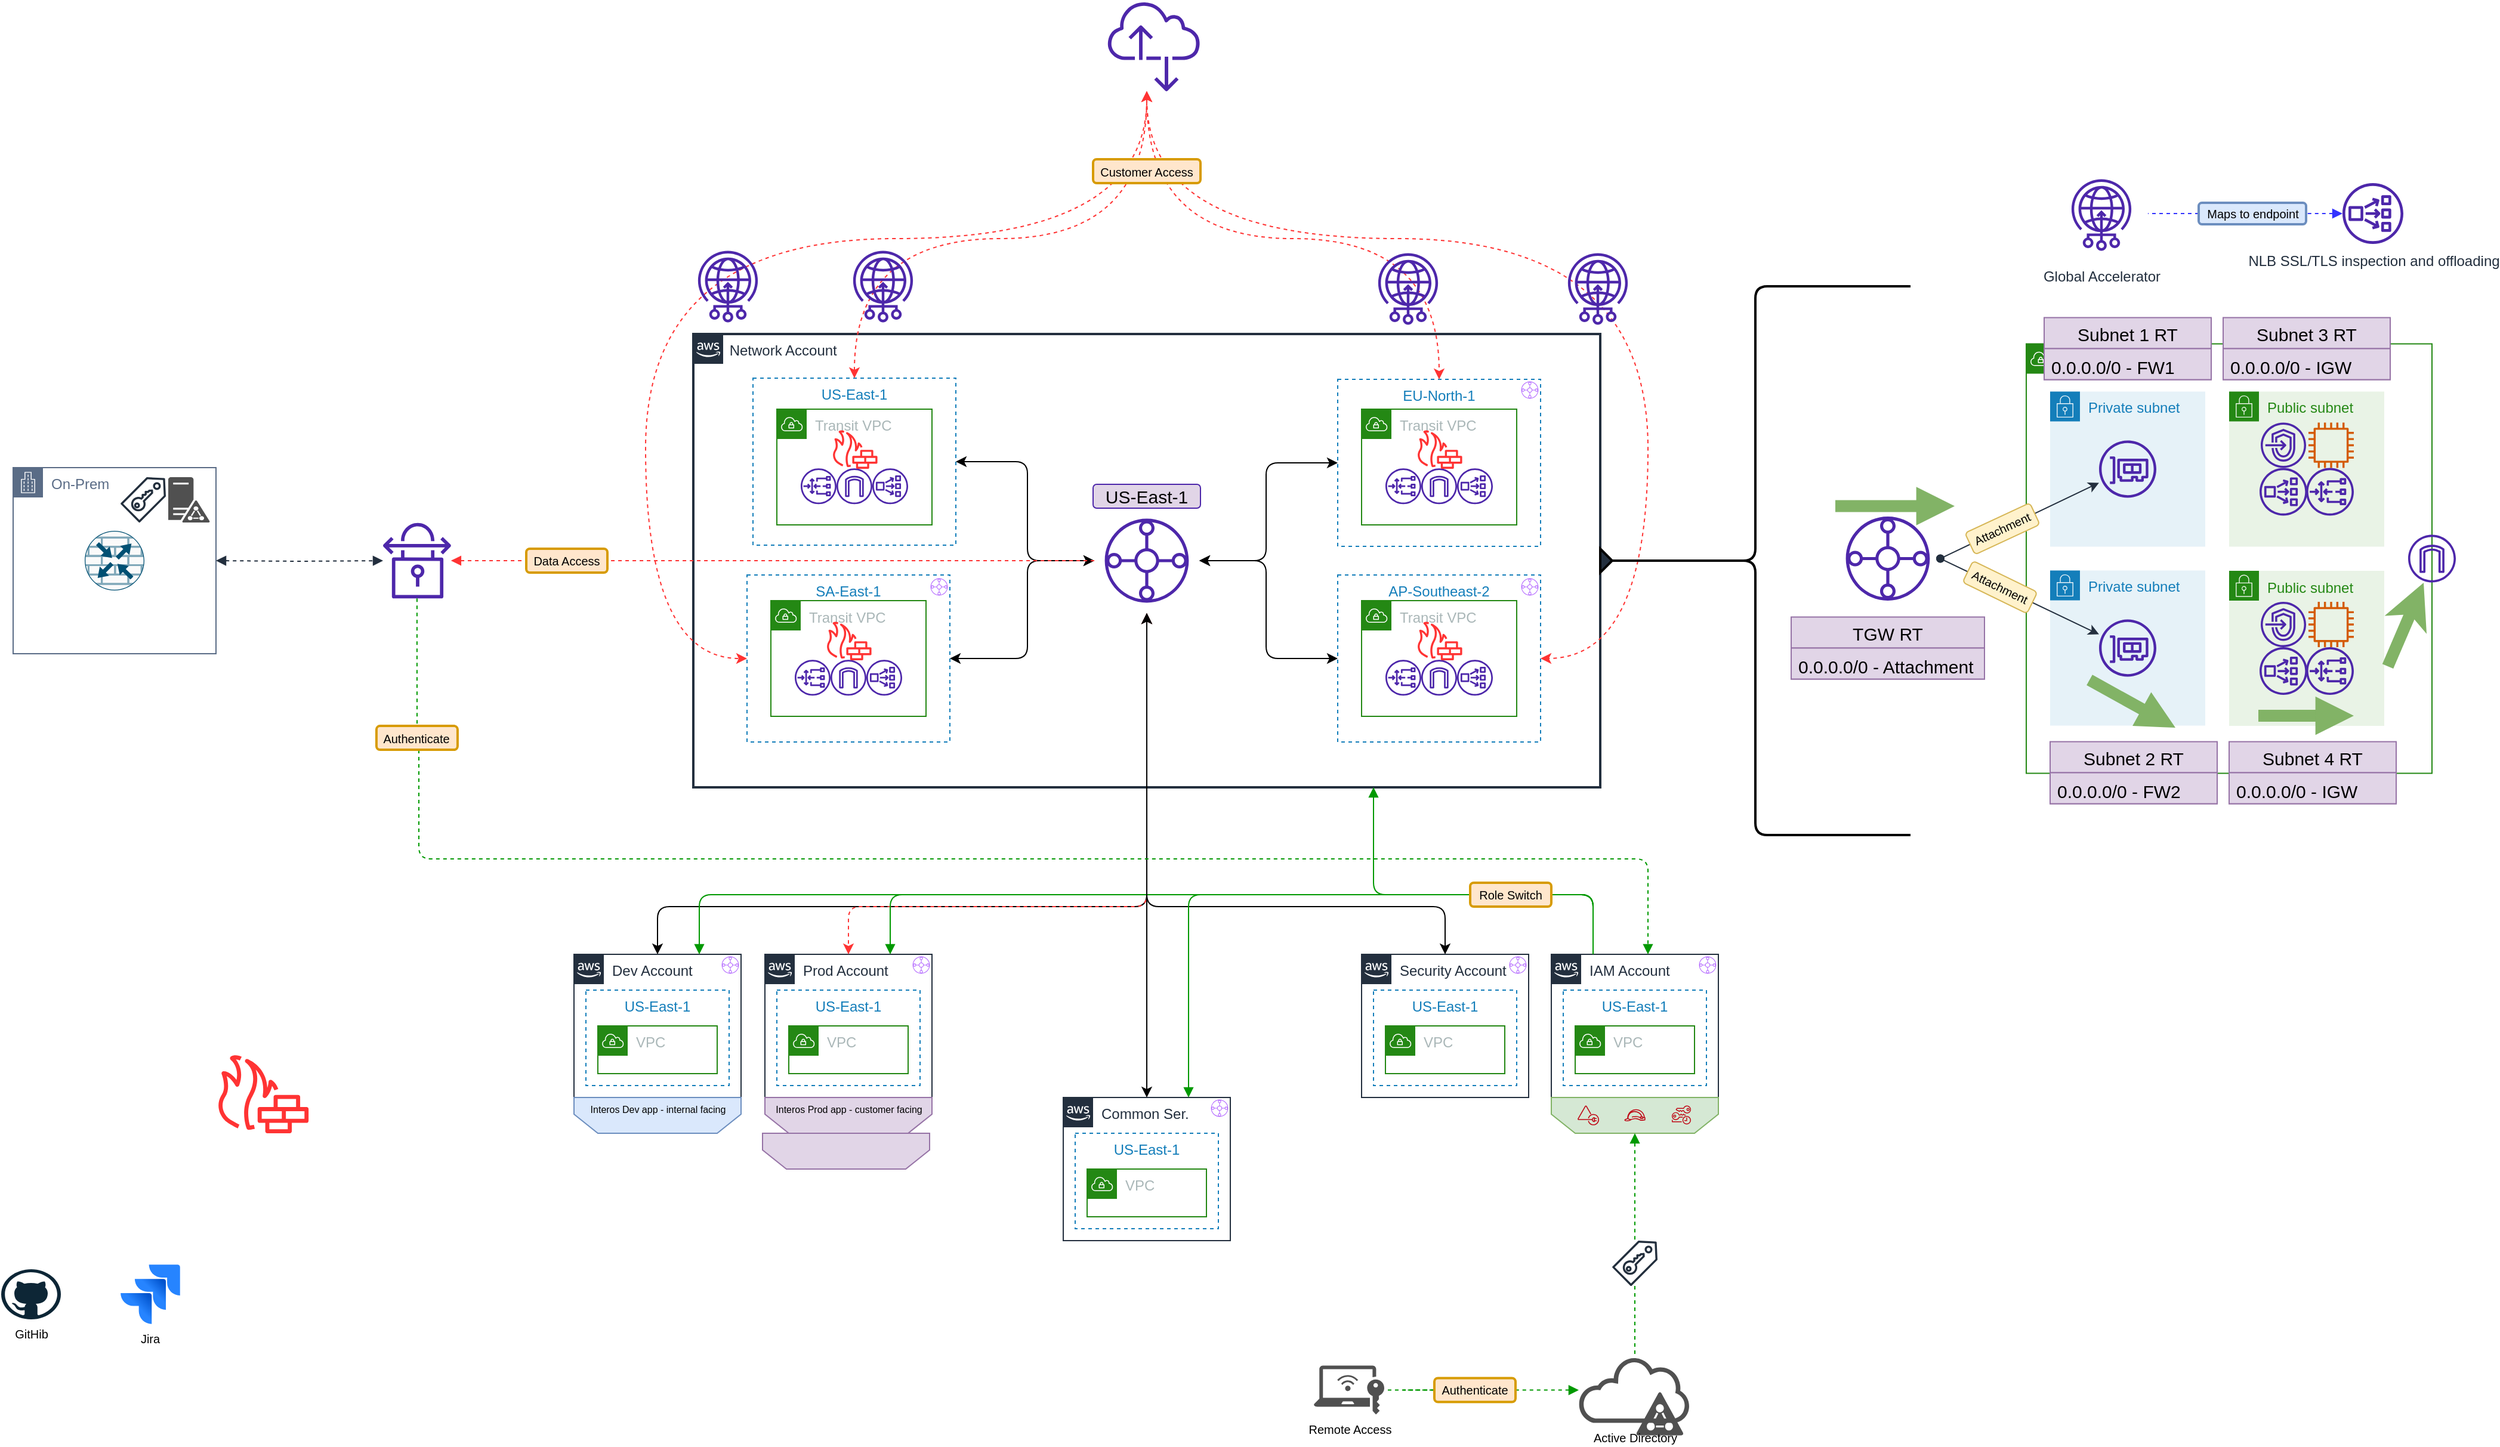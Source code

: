 <mxfile version="15.9.6" type="github">
  <diagram id="KCqNe5kbPb-Tkl5RHsjK" name="Page-1">
    <mxGraphModel dx="2289" dy="1211" grid="1" gridSize="10" guides="1" tooltips="1" connect="1" arrows="1" fold="1" page="0" pageScale="1" pageWidth="850" pageHeight="1100" math="0" shadow="0">
      <root>
        <mxCell id="0" />
        <mxCell id="1" parent="0" />
        <mxCell id="RZ0_6Ih5bEzpeEGCjAap-5" value="&amp;nbsp;&amp;nbsp;&amp;nbsp;&amp;nbsp;&amp;nbsp;&amp;nbsp; Network Account" style="points=[[0,0],[0.25,0],[0.5,0],[0.75,0],[1,0],[1,0.25],[1,0.5],[1,0.75],[1,1],[0.75,1],[0.5,1],[0.25,1],[0,1],[0,0.75],[0,0.5],[0,0.25]];outlineConnect=0;gradientColor=none;html=1;whiteSpace=wrap;fontSize=12;fontStyle=0;container=1;pointerEvents=0;collapsible=0;recursiveResize=0;shape=mxgraph.aws4.group;grIcon=mxgraph.aws4.group_aws_cloud_alt;strokeColor=#232F3E;fillColor=none;verticalAlign=top;align=left;spacingLeft=5;fontColor=#232F3E;dashed=0;strokeWidth=2;" vertex="1" parent="1">
          <mxGeometry x="160" y="120" width="760" height="380" as="geometry" />
        </mxCell>
        <mxCell id="RZ0_6Ih5bEzpeEGCjAap-2" value="US-East-1" style="fillColor=none;strokeColor=#147EBA;dashed=1;verticalAlign=top;fontStyle=0;fontColor=#147EBA;" vertex="1" parent="RZ0_6Ih5bEzpeEGCjAap-5">
          <mxGeometry x="50" y="37" width="170" height="140" as="geometry" />
        </mxCell>
        <mxCell id="RZ0_6Ih5bEzpeEGCjAap-49" style="edgeStyle=orthogonalEdgeStyle;rounded=1;orthogonalLoop=1;jettySize=auto;html=1;entryX=1;entryY=0.5;entryDx=0;entryDy=0;startArrow=classic;startFill=1;" edge="1" parent="RZ0_6Ih5bEzpeEGCjAap-5" source="RZ0_6Ih5bEzpeEGCjAap-4" target="RZ0_6Ih5bEzpeEGCjAap-2">
          <mxGeometry relative="1" as="geometry">
            <Array as="points">
              <mxPoint x="280" y="190" />
              <mxPoint x="280" y="107" />
            </Array>
          </mxGeometry>
        </mxCell>
        <mxCell id="RZ0_6Ih5bEzpeEGCjAap-50" style="edgeStyle=orthogonalEdgeStyle;rounded=1;orthogonalLoop=1;jettySize=auto;html=1;entryX=1;entryY=0.5;entryDx=0;entryDy=0;startArrow=classic;startFill=1;" edge="1" parent="RZ0_6Ih5bEzpeEGCjAap-5" source="RZ0_6Ih5bEzpeEGCjAap-4" target="RZ0_6Ih5bEzpeEGCjAap-43">
          <mxGeometry relative="1" as="geometry">
            <Array as="points">
              <mxPoint x="280" y="190" />
              <mxPoint x="280" y="272" />
            </Array>
          </mxGeometry>
        </mxCell>
        <mxCell id="RZ0_6Ih5bEzpeEGCjAap-51" style="edgeStyle=orthogonalEdgeStyle;rounded=1;orthogonalLoop=1;jettySize=auto;html=1;startArrow=classic;startFill=1;" edge="1" parent="RZ0_6Ih5bEzpeEGCjAap-5" source="RZ0_6Ih5bEzpeEGCjAap-4" target="RZ0_6Ih5bEzpeEGCjAap-29">
          <mxGeometry relative="1" as="geometry">
            <Array as="points">
              <mxPoint x="480" y="190" />
              <mxPoint x="480" y="108" />
            </Array>
          </mxGeometry>
        </mxCell>
        <mxCell id="RZ0_6Ih5bEzpeEGCjAap-52" style="edgeStyle=orthogonalEdgeStyle;rounded=1;orthogonalLoop=1;jettySize=auto;html=1;entryX=0;entryY=0.5;entryDx=0;entryDy=0;startArrow=classic;startFill=1;" edge="1" parent="RZ0_6Ih5bEzpeEGCjAap-5" source="RZ0_6Ih5bEzpeEGCjAap-4" target="RZ0_6Ih5bEzpeEGCjAap-38">
          <mxGeometry relative="1" as="geometry">
            <Array as="points">
              <mxPoint x="480" y="190" />
              <mxPoint x="480" y="272" />
            </Array>
          </mxGeometry>
        </mxCell>
        <mxCell id="RZ0_6Ih5bEzpeEGCjAap-4" value="" style="sketch=0;points=[[0,0,0],[0.25,0,0],[0.5,0,0],[0.75,0,0],[1,0,0],[0,1,0],[0.25,1,0],[0.5,1,0],[0.75,1,0],[1,1,0],[0,0.25,0],[0,0.5,0],[0,0.75,0],[1,0.25,0],[1,0.5,0],[1,0.75,0]];outlineConnect=0;fontColor=#232F3E;strokeColor=#4D27AA;dashed=0;verticalLabelPosition=bottom;verticalAlign=top;align=center;html=1;fontSize=12;fontStyle=0;aspect=fixed;shape=mxgraph.aws4.resourceIcon;resIcon=mxgraph.aws4.transit_gateway;fillColor=none;" vertex="1" parent="RZ0_6Ih5bEzpeEGCjAap-5">
          <mxGeometry x="336" y="146" width="88" height="88" as="geometry" />
        </mxCell>
        <mxCell id="RZ0_6Ih5bEzpeEGCjAap-43" value="SA-East-1" style="fillColor=none;strokeColor=#147EBA;dashed=1;verticalAlign=top;fontStyle=0;fontColor=#147EBA;" vertex="1" parent="RZ0_6Ih5bEzpeEGCjAap-5">
          <mxGeometry x="45" y="202" width="170" height="140" as="geometry" />
        </mxCell>
        <mxCell id="RZ0_6Ih5bEzpeEGCjAap-29" value="EU-North-1" style="fillColor=none;strokeColor=#147EBA;dashed=1;verticalAlign=top;fontStyle=0;fontColor=#147EBA;" vertex="1" parent="RZ0_6Ih5bEzpeEGCjAap-5">
          <mxGeometry x="540" y="38" width="170" height="140" as="geometry" />
        </mxCell>
        <mxCell id="RZ0_6Ih5bEzpeEGCjAap-38" value="AP-Southeast-2" style="fillColor=none;strokeColor=#147EBA;dashed=1;verticalAlign=top;fontStyle=0;fontColor=#147EBA;" vertex="1" parent="RZ0_6Ih5bEzpeEGCjAap-5">
          <mxGeometry x="540" y="202" width="170" height="140" as="geometry" />
        </mxCell>
        <mxCell id="RZ0_6Ih5bEzpeEGCjAap-76" value="" style="sketch=0;points=[[0,0,0],[0.25,0,0],[0.5,0,0],[0.75,0,0],[1,0,0],[0,1,0],[0.25,1,0],[0.5,1,0],[0.75,1,0],[1,1,0],[0,0.25,0],[0,0.5,0],[0,0.75,0],[1,0.25,0],[1,0.5,0],[1,0.75,0]];outlineConnect=0;fontColor=#232F3E;strokeColor=#B266FF;dashed=0;verticalLabelPosition=bottom;verticalAlign=top;align=center;html=1;fontSize=12;fontStyle=0;aspect=fixed;shape=mxgraph.aws4.resourceIcon;resIcon=mxgraph.aws4.transit_gateway;fillColor=none;" vertex="1" parent="RZ0_6Ih5bEzpeEGCjAap-5">
          <mxGeometry x="197" y="203" width="18" height="18" as="geometry" />
        </mxCell>
        <mxCell id="RZ0_6Ih5bEzpeEGCjAap-75" value="" style="sketch=0;points=[[0,0,0],[0.25,0,0],[0.5,0,0],[0.75,0,0],[1,0,0],[0,1,0],[0.25,1,0],[0.5,1,0],[0.75,1,0],[1,1,0],[0,0.25,0],[0,0.5,0],[0,0.75,0],[1,0.25,0],[1,0.5,0],[1,0.75,0]];outlineConnect=0;fontColor=#232F3E;strokeColor=#B266FF;dashed=0;verticalLabelPosition=bottom;verticalAlign=top;align=center;html=1;fontSize=12;fontStyle=0;aspect=fixed;shape=mxgraph.aws4.resourceIcon;resIcon=mxgraph.aws4.transit_gateway;fillColor=none;" vertex="1" parent="RZ0_6Ih5bEzpeEGCjAap-5">
          <mxGeometry x="692" y="203" width="18" height="18" as="geometry" />
        </mxCell>
        <mxCell id="RZ0_6Ih5bEzpeEGCjAap-74" value="" style="sketch=0;points=[[0,0,0],[0.25,0,0],[0.5,0,0],[0.75,0,0],[1,0,0],[0,1,0],[0.25,1,0],[0.5,1,0],[0.75,1,0],[1,1,0],[0,0.25,0],[0,0.5,0],[0,0.75,0],[1,0.25,0],[1,0.5,0],[1,0.75,0]];outlineConnect=0;fontColor=#232F3E;strokeColor=#B266FF;dashed=0;verticalLabelPosition=bottom;verticalAlign=top;align=center;html=1;fontSize=12;fontStyle=0;aspect=fixed;shape=mxgraph.aws4.resourceIcon;resIcon=mxgraph.aws4.transit_gateway;fillColor=none;" vertex="1" parent="RZ0_6Ih5bEzpeEGCjAap-5">
          <mxGeometry x="692" y="38" width="18" height="18" as="geometry" />
        </mxCell>
        <mxCell id="RZ0_6Ih5bEzpeEGCjAap-19" value="Transit VPC" style="points=[[0,0],[0.25,0],[0.5,0],[0.75,0],[1,0],[1,0.25],[1,0.5],[1,0.75],[1,1],[0.75,1],[0.5,1],[0.25,1],[0,1],[0,0.75],[0,0.5],[0,0.25]];outlineConnect=0;gradientColor=none;html=1;whiteSpace=wrap;fontSize=12;fontStyle=0;container=1;pointerEvents=0;collapsible=0;recursiveResize=0;shape=mxgraph.aws4.group;grIcon=mxgraph.aws4.group_vpc;strokeColor=#248814;fillColor=none;verticalAlign=top;align=left;spacingLeft=30;fontColor=#AAB7B8;dashed=0;" vertex="1" parent="RZ0_6Ih5bEzpeEGCjAap-5">
          <mxGeometry x="70" y="63" width="130" height="97" as="geometry" />
        </mxCell>
        <mxCell id="RZ0_6Ih5bEzpeEGCjAap-84" value="" style="sketch=0;outlineConnect=0;fontColor=#232F3E;gradientColor=none;fillColor=#4D27AA;strokeColor=none;dashed=0;verticalLabelPosition=bottom;verticalAlign=top;align=center;html=1;fontSize=12;fontStyle=0;aspect=fixed;pointerEvents=1;shape=mxgraph.aws4.network_load_balancer;rounded=0;" vertex="1" parent="RZ0_6Ih5bEzpeEGCjAap-19">
          <mxGeometry x="80" y="49.58" width="30" height="30" as="geometry" />
        </mxCell>
        <mxCell id="RZ0_6Ih5bEzpeEGCjAap-85" value="" style="sketch=0;outlineConnect=0;fontColor=#232F3E;gradientColor=none;fillColor=#4D27AA;strokeColor=none;dashed=0;verticalLabelPosition=bottom;verticalAlign=top;align=center;html=1;fontSize=12;fontStyle=0;aspect=fixed;pointerEvents=1;shape=mxgraph.aws4.gateway_load_balancer;rounded=0;" vertex="1" parent="RZ0_6Ih5bEzpeEGCjAap-19">
          <mxGeometry x="20" y="49.58" width="30" height="30" as="geometry" />
        </mxCell>
        <mxCell id="RZ0_6Ih5bEzpeEGCjAap-86" value="" style="sketch=0;outlineConnect=0;fontColor=#232F3E;gradientColor=none;fillColor=#4D27AA;strokeColor=none;dashed=0;verticalLabelPosition=bottom;verticalAlign=top;align=center;html=1;fontSize=12;fontStyle=0;aspect=fixed;pointerEvents=1;shape=mxgraph.aws4.internet_gateway;rounded=0;" vertex="1" parent="RZ0_6Ih5bEzpeEGCjAap-19">
          <mxGeometry x="50" y="49.58" width="30" height="30" as="geometry" />
        </mxCell>
        <mxCell id="RZ0_6Ih5bEzpeEGCjAap-87" value="" style="sketch=0;outlineConnect=0;fontColor=#232F3E;gradientColor=none;fillColor=#FF3333;strokeColor=none;dashed=0;verticalLabelPosition=bottom;verticalAlign=top;align=center;html=1;fontSize=12;fontStyle=0;aspect=fixed;pointerEvents=1;shape=mxgraph.aws4.generic_firewall;rounded=0;" vertex="1" parent="RZ0_6Ih5bEzpeEGCjAap-19">
          <mxGeometry x="46" y="17.43" width="38.5" height="32.57" as="geometry" />
        </mxCell>
        <mxCell id="RZ0_6Ih5bEzpeEGCjAap-93" value="Transit VPC" style="points=[[0,0],[0.25,0],[0.5,0],[0.75,0],[1,0],[1,0.25],[1,0.5],[1,0.75],[1,1],[0.75,1],[0.5,1],[0.25,1],[0,1],[0,0.75],[0,0.5],[0,0.25]];outlineConnect=0;gradientColor=none;html=1;whiteSpace=wrap;fontSize=12;fontStyle=0;container=1;pointerEvents=0;collapsible=0;recursiveResize=0;shape=mxgraph.aws4.group;grIcon=mxgraph.aws4.group_vpc;strokeColor=#248814;fillColor=none;verticalAlign=top;align=left;spacingLeft=30;fontColor=#AAB7B8;dashed=0;" vertex="1" parent="RZ0_6Ih5bEzpeEGCjAap-5">
          <mxGeometry x="65" y="223.5" width="130" height="97" as="geometry" />
        </mxCell>
        <mxCell id="RZ0_6Ih5bEzpeEGCjAap-94" value="" style="sketch=0;outlineConnect=0;fontColor=#232F3E;gradientColor=none;fillColor=#4D27AA;strokeColor=none;dashed=0;verticalLabelPosition=bottom;verticalAlign=top;align=center;html=1;fontSize=12;fontStyle=0;aspect=fixed;pointerEvents=1;shape=mxgraph.aws4.network_load_balancer;rounded=0;" vertex="1" parent="RZ0_6Ih5bEzpeEGCjAap-93">
          <mxGeometry x="80" y="49.58" width="30" height="30" as="geometry" />
        </mxCell>
        <mxCell id="RZ0_6Ih5bEzpeEGCjAap-95" value="" style="sketch=0;outlineConnect=0;fontColor=#232F3E;gradientColor=none;fillColor=#4D27AA;strokeColor=none;dashed=0;verticalLabelPosition=bottom;verticalAlign=top;align=center;html=1;fontSize=12;fontStyle=0;aspect=fixed;pointerEvents=1;shape=mxgraph.aws4.gateway_load_balancer;rounded=0;" vertex="1" parent="RZ0_6Ih5bEzpeEGCjAap-93">
          <mxGeometry x="20" y="49.58" width="30" height="30" as="geometry" />
        </mxCell>
        <mxCell id="RZ0_6Ih5bEzpeEGCjAap-96" value="" style="sketch=0;outlineConnect=0;fontColor=#232F3E;gradientColor=none;fillColor=#4D27AA;strokeColor=none;dashed=0;verticalLabelPosition=bottom;verticalAlign=top;align=center;html=1;fontSize=12;fontStyle=0;aspect=fixed;pointerEvents=1;shape=mxgraph.aws4.internet_gateway;rounded=0;" vertex="1" parent="RZ0_6Ih5bEzpeEGCjAap-93">
          <mxGeometry x="50" y="49.58" width="30" height="30" as="geometry" />
        </mxCell>
        <mxCell id="RZ0_6Ih5bEzpeEGCjAap-97" value="" style="sketch=0;outlineConnect=0;fontColor=#232F3E;gradientColor=none;fillColor=#FF3333;strokeColor=none;dashed=0;verticalLabelPosition=bottom;verticalAlign=top;align=center;html=1;fontSize=12;fontStyle=0;aspect=fixed;pointerEvents=1;shape=mxgraph.aws4.generic_firewall;rounded=0;" vertex="1" parent="RZ0_6Ih5bEzpeEGCjAap-93">
          <mxGeometry x="46" y="17.43" width="38.5" height="32.57" as="geometry" />
        </mxCell>
        <mxCell id="RZ0_6Ih5bEzpeEGCjAap-98" value="Transit VPC" style="points=[[0,0],[0.25,0],[0.5,0],[0.75,0],[1,0],[1,0.25],[1,0.5],[1,0.75],[1,1],[0.75,1],[0.5,1],[0.25,1],[0,1],[0,0.75],[0,0.5],[0,0.25]];outlineConnect=0;gradientColor=none;html=1;whiteSpace=wrap;fontSize=12;fontStyle=0;container=1;pointerEvents=0;collapsible=0;recursiveResize=0;shape=mxgraph.aws4.group;grIcon=mxgraph.aws4.group_vpc;strokeColor=#248814;fillColor=none;verticalAlign=top;align=left;spacingLeft=30;fontColor=#AAB7B8;dashed=0;" vertex="1" parent="RZ0_6Ih5bEzpeEGCjAap-5">
          <mxGeometry x="560" y="223.5" width="130" height="97" as="geometry" />
        </mxCell>
        <mxCell id="RZ0_6Ih5bEzpeEGCjAap-99" value="" style="sketch=0;outlineConnect=0;fontColor=#232F3E;gradientColor=none;fillColor=#4D27AA;strokeColor=none;dashed=0;verticalLabelPosition=bottom;verticalAlign=top;align=center;html=1;fontSize=12;fontStyle=0;aspect=fixed;pointerEvents=1;shape=mxgraph.aws4.network_load_balancer;rounded=0;" vertex="1" parent="RZ0_6Ih5bEzpeEGCjAap-98">
          <mxGeometry x="80" y="49.58" width="30" height="30" as="geometry" />
        </mxCell>
        <mxCell id="RZ0_6Ih5bEzpeEGCjAap-100" value="" style="sketch=0;outlineConnect=0;fontColor=#232F3E;gradientColor=none;fillColor=#4D27AA;strokeColor=none;dashed=0;verticalLabelPosition=bottom;verticalAlign=top;align=center;html=1;fontSize=12;fontStyle=0;aspect=fixed;pointerEvents=1;shape=mxgraph.aws4.gateway_load_balancer;rounded=0;" vertex="1" parent="RZ0_6Ih5bEzpeEGCjAap-98">
          <mxGeometry x="20" y="49.58" width="30" height="30" as="geometry" />
        </mxCell>
        <mxCell id="RZ0_6Ih5bEzpeEGCjAap-101" value="" style="sketch=0;outlineConnect=0;fontColor=#232F3E;gradientColor=none;fillColor=#4D27AA;strokeColor=none;dashed=0;verticalLabelPosition=bottom;verticalAlign=top;align=center;html=1;fontSize=12;fontStyle=0;aspect=fixed;pointerEvents=1;shape=mxgraph.aws4.internet_gateway;rounded=0;" vertex="1" parent="RZ0_6Ih5bEzpeEGCjAap-98">
          <mxGeometry x="50" y="49.58" width="30" height="30" as="geometry" />
        </mxCell>
        <mxCell id="RZ0_6Ih5bEzpeEGCjAap-102" value="" style="sketch=0;outlineConnect=0;fontColor=#232F3E;gradientColor=none;fillColor=#FF3333;strokeColor=none;dashed=0;verticalLabelPosition=bottom;verticalAlign=top;align=center;html=1;fontSize=12;fontStyle=0;aspect=fixed;pointerEvents=1;shape=mxgraph.aws4.generic_firewall;rounded=0;" vertex="1" parent="RZ0_6Ih5bEzpeEGCjAap-98">
          <mxGeometry x="46" y="17.43" width="38.5" height="32.57" as="geometry" />
        </mxCell>
        <mxCell id="RZ0_6Ih5bEzpeEGCjAap-103" value="Transit VPC" style="points=[[0,0],[0.25,0],[0.5,0],[0.75,0],[1,0],[1,0.25],[1,0.5],[1,0.75],[1,1],[0.75,1],[0.5,1],[0.25,1],[0,1],[0,0.75],[0,0.5],[0,0.25]];outlineConnect=0;gradientColor=none;html=1;whiteSpace=wrap;fontSize=12;fontStyle=0;container=1;pointerEvents=0;collapsible=0;recursiveResize=0;shape=mxgraph.aws4.group;grIcon=mxgraph.aws4.group_vpc;strokeColor=#248814;fillColor=none;verticalAlign=top;align=left;spacingLeft=30;fontColor=#AAB7B8;dashed=0;" vertex="1" parent="RZ0_6Ih5bEzpeEGCjAap-5">
          <mxGeometry x="560" y="63" width="130" height="97" as="geometry" />
        </mxCell>
        <mxCell id="RZ0_6Ih5bEzpeEGCjAap-104" value="" style="sketch=0;outlineConnect=0;fontColor=#232F3E;gradientColor=none;fillColor=#4D27AA;strokeColor=none;dashed=0;verticalLabelPosition=bottom;verticalAlign=top;align=center;html=1;fontSize=12;fontStyle=0;aspect=fixed;pointerEvents=1;shape=mxgraph.aws4.network_load_balancer;rounded=0;" vertex="1" parent="RZ0_6Ih5bEzpeEGCjAap-103">
          <mxGeometry x="80" y="49.58" width="30" height="30" as="geometry" />
        </mxCell>
        <mxCell id="RZ0_6Ih5bEzpeEGCjAap-105" value="" style="sketch=0;outlineConnect=0;fontColor=#232F3E;gradientColor=none;fillColor=#4D27AA;strokeColor=none;dashed=0;verticalLabelPosition=bottom;verticalAlign=top;align=center;html=1;fontSize=12;fontStyle=0;aspect=fixed;pointerEvents=1;shape=mxgraph.aws4.gateway_load_balancer;rounded=0;" vertex="1" parent="RZ0_6Ih5bEzpeEGCjAap-103">
          <mxGeometry x="20" y="49.58" width="30" height="30" as="geometry" />
        </mxCell>
        <mxCell id="RZ0_6Ih5bEzpeEGCjAap-106" value="" style="sketch=0;outlineConnect=0;fontColor=#232F3E;gradientColor=none;fillColor=#4D27AA;strokeColor=none;dashed=0;verticalLabelPosition=bottom;verticalAlign=top;align=center;html=1;fontSize=12;fontStyle=0;aspect=fixed;pointerEvents=1;shape=mxgraph.aws4.internet_gateway;rounded=0;" vertex="1" parent="RZ0_6Ih5bEzpeEGCjAap-103">
          <mxGeometry x="50" y="49.58" width="30" height="30" as="geometry" />
        </mxCell>
        <mxCell id="RZ0_6Ih5bEzpeEGCjAap-107" value="" style="sketch=0;outlineConnect=0;fontColor=#232F3E;gradientColor=none;fillColor=#FF3333;strokeColor=none;dashed=0;verticalLabelPosition=bottom;verticalAlign=top;align=center;html=1;fontSize=12;fontStyle=0;aspect=fixed;pointerEvents=1;shape=mxgraph.aws4.generic_firewall;rounded=0;" vertex="1" parent="RZ0_6Ih5bEzpeEGCjAap-103">
          <mxGeometry x="46" y="17.43" width="38.5" height="32.57" as="geometry" />
        </mxCell>
        <mxCell id="RZ0_6Ih5bEzpeEGCjAap-123" value="&lt;font style=&quot;font-size: 15px&quot;&gt;&lt;span style=&quot;&quot;&gt;US-East-1&lt;/span&gt;&lt;/font&gt;" style="rounded=1;whiteSpace=wrap;html=1;labelBackgroundColor=none;fontSize=8;strokeColor=#4D27AA;fillColor=#e1d5e7;" vertex="1" parent="RZ0_6Ih5bEzpeEGCjAap-5">
          <mxGeometry x="335" y="126" width="90" height="20" as="geometry" />
        </mxCell>
        <mxCell id="RZ0_6Ih5bEzpeEGCjAap-7" value="Prod Account" style="points=[[0,0],[0.25,0],[0.5,0],[0.75,0],[1,0],[1,0.25],[1,0.5],[1,0.75],[1,1],[0.75,1],[0.5,1],[0.25,1],[0,1],[0,0.75],[0,0.5],[0,0.25]];outlineConnect=0;gradientColor=none;html=1;whiteSpace=wrap;fontSize=12;fontStyle=0;container=1;pointerEvents=0;collapsible=0;recursiveResize=0;shape=mxgraph.aws4.group;grIcon=mxgraph.aws4.group_aws_cloud_alt;strokeColor=#232F3E;fillColor=none;verticalAlign=top;align=left;spacingLeft=30;fontColor=#232F3E;dashed=0;" vertex="1" parent="1">
          <mxGeometry x="220" y="640" width="140" height="120" as="geometry" />
        </mxCell>
        <mxCell id="RZ0_6Ih5bEzpeEGCjAap-26" value="US-East-1" style="fillColor=none;strokeColor=#147EBA;dashed=1;verticalAlign=top;fontStyle=0;fontColor=#147EBA;" vertex="1" parent="RZ0_6Ih5bEzpeEGCjAap-7">
          <mxGeometry x="10" y="30" width="120" height="80" as="geometry" />
        </mxCell>
        <mxCell id="RZ0_6Ih5bEzpeEGCjAap-10" value="VPC" style="points=[[0,0],[0.25,0],[0.5,0],[0.75,0],[1,0],[1,0.25],[1,0.5],[1,0.75],[1,1],[0.75,1],[0.5,1],[0.25,1],[0,1],[0,0.75],[0,0.5],[0,0.25]];outlineConnect=0;gradientColor=none;html=1;whiteSpace=wrap;fontSize=12;fontStyle=0;container=1;pointerEvents=0;collapsible=0;recursiveResize=0;shape=mxgraph.aws4.group;grIcon=mxgraph.aws4.group_vpc;strokeColor=#248814;fillColor=none;verticalAlign=top;align=left;spacingLeft=30;fontColor=#AAB7B8;dashed=0;" vertex="1" parent="RZ0_6Ih5bEzpeEGCjAap-7">
          <mxGeometry x="20" y="60" width="100" height="40" as="geometry" />
        </mxCell>
        <mxCell id="RZ0_6Ih5bEzpeEGCjAap-78" value="" style="sketch=0;points=[[0,0,0],[0.25,0,0],[0.5,0,0],[0.75,0,0],[1,0,0],[0,1,0],[0.25,1,0],[0.5,1,0],[0.75,1,0],[1,1,0],[0,0.25,0],[0,0.5,0],[0,0.75,0],[1,0.25,0],[1,0.5,0],[1,0.75,0]];outlineConnect=0;fontColor=#232F3E;strokeColor=#B266FF;dashed=0;verticalLabelPosition=bottom;verticalAlign=top;align=center;html=1;fontSize=12;fontStyle=0;aspect=fixed;shape=mxgraph.aws4.resourceIcon;resIcon=mxgraph.aws4.transit_gateway;fillColor=none;" vertex="1" parent="RZ0_6Ih5bEzpeEGCjAap-7">
          <mxGeometry x="122" width="18" height="18" as="geometry" />
        </mxCell>
        <mxCell id="RZ0_6Ih5bEzpeEGCjAap-8" value="Dev Account" style="points=[[0,0],[0.25,0],[0.5,0],[0.75,0],[1,0],[1,0.25],[1,0.5],[1,0.75],[1,1],[0.75,1],[0.5,1],[0.25,1],[0,1],[0,0.75],[0,0.5],[0,0.25]];outlineConnect=0;gradientColor=none;html=1;whiteSpace=wrap;fontSize=12;fontStyle=0;container=1;pointerEvents=0;collapsible=0;recursiveResize=0;shape=mxgraph.aws4.group;grIcon=mxgraph.aws4.group_aws_cloud_alt;strokeColor=#232F3E;fillColor=none;verticalAlign=top;align=left;spacingLeft=30;fontColor=#232F3E;dashed=0;" vertex="1" parent="1">
          <mxGeometry x="60" y="640" width="140" height="120" as="geometry" />
        </mxCell>
        <mxCell id="RZ0_6Ih5bEzpeEGCjAap-27" value="US-East-1" style="fillColor=none;strokeColor=#147EBA;dashed=1;verticalAlign=top;fontStyle=0;fontColor=#147EBA;" vertex="1" parent="RZ0_6Ih5bEzpeEGCjAap-8">
          <mxGeometry x="10" y="30" width="120" height="80" as="geometry" />
        </mxCell>
        <mxCell id="RZ0_6Ih5bEzpeEGCjAap-9" value="VPC" style="points=[[0,0],[0.25,0],[0.5,0],[0.75,0],[1,0],[1,0.25],[1,0.5],[1,0.75],[1,1],[0.75,1],[0.5,1],[0.25,1],[0,1],[0,0.75],[0,0.5],[0,0.25]];outlineConnect=0;gradientColor=none;html=1;whiteSpace=wrap;fontSize=12;fontStyle=0;container=1;pointerEvents=0;collapsible=0;recursiveResize=0;shape=mxgraph.aws4.group;grIcon=mxgraph.aws4.group_vpc;strokeColor=#248814;fillColor=none;verticalAlign=top;align=left;spacingLeft=30;fontColor=#AAB7B8;dashed=0;" vertex="1" parent="RZ0_6Ih5bEzpeEGCjAap-8">
          <mxGeometry x="20" y="60" width="100" height="40" as="geometry" />
        </mxCell>
        <mxCell id="RZ0_6Ih5bEzpeEGCjAap-77" value="" style="sketch=0;points=[[0,0,0],[0.25,0,0],[0.5,0,0],[0.75,0,0],[1,0,0],[0,1,0],[0.25,1,0],[0.5,1,0],[0.75,1,0],[1,1,0],[0,0.25,0],[0,0.5,0],[0,0.75,0],[1,0.25,0],[1,0.5,0],[1,0.75,0]];outlineConnect=0;fontColor=#232F3E;strokeColor=#B266FF;dashed=0;verticalLabelPosition=bottom;verticalAlign=top;align=center;html=1;fontSize=12;fontStyle=0;aspect=fixed;shape=mxgraph.aws4.resourceIcon;resIcon=mxgraph.aws4.transit_gateway;fillColor=none;" vertex="1" parent="RZ0_6Ih5bEzpeEGCjAap-8">
          <mxGeometry x="122" width="18" height="18" as="geometry" />
        </mxCell>
        <mxCell id="RZ0_6Ih5bEzpeEGCjAap-11" style="edgeStyle=orthogonalEdgeStyle;rounded=1;orthogonalLoop=1;jettySize=auto;html=1;startArrow=classic;startFill=1;entryX=0.5;entryY=0;entryDx=0;entryDy=0;exitX=0.5;exitY=1;exitDx=0;exitDy=0;exitPerimeter=0;" edge="1" parent="1" source="RZ0_6Ih5bEzpeEGCjAap-4" target="RZ0_6Ih5bEzpeEGCjAap-8">
          <mxGeometry relative="1" as="geometry">
            <mxPoint x="540" y="360" as="sourcePoint" />
            <Array as="points">
              <mxPoint x="540" y="600" />
              <mxPoint x="130" y="600" />
            </Array>
          </mxGeometry>
        </mxCell>
        <mxCell id="RZ0_6Ih5bEzpeEGCjAap-12" style="edgeStyle=orthogonalEdgeStyle;rounded=1;orthogonalLoop=1;jettySize=auto;html=1;startArrow=classic;startFill=1;entryX=0.5;entryY=0;entryDx=0;entryDy=0;exitX=0.5;exitY=1;exitDx=0;exitDy=0;exitPerimeter=0;strokeColor=#FF3333;dashed=1;" edge="1" parent="1" source="RZ0_6Ih5bEzpeEGCjAap-4" target="RZ0_6Ih5bEzpeEGCjAap-7">
          <mxGeometry relative="1" as="geometry">
            <Array as="points">
              <mxPoint x="540" y="600" />
              <mxPoint x="290" y="600" />
            </Array>
          </mxGeometry>
        </mxCell>
        <mxCell id="RZ0_6Ih5bEzpeEGCjAap-108" style="edgeStyle=orthogonalEdgeStyle;orthogonalLoop=1;jettySize=auto;html=1;fontSize=8;startArrow=classic;startFill=1;curved=1;strokeColor=#FF3333;dashed=1;" edge="1" parent="1" source="RZ0_6Ih5bEzpeEGCjAap-13" target="RZ0_6Ih5bEzpeEGCjAap-29">
          <mxGeometry relative="1" as="geometry">
            <Array as="points">
              <mxPoint x="540" y="40" />
              <mxPoint x="785" y="40" />
            </Array>
          </mxGeometry>
        </mxCell>
        <mxCell id="RZ0_6Ih5bEzpeEGCjAap-109" style="edgeStyle=orthogonalEdgeStyle;orthogonalLoop=1;jettySize=auto;html=1;entryX=1;entryY=0.5;entryDx=0;entryDy=0;fontSize=8;startArrow=classic;startFill=1;curved=1;strokeColor=#FF3333;dashed=1;" edge="1" parent="1" source="RZ0_6Ih5bEzpeEGCjAap-13" target="RZ0_6Ih5bEzpeEGCjAap-38">
          <mxGeometry relative="1" as="geometry">
            <Array as="points">
              <mxPoint x="540" y="40" />
              <mxPoint x="960" y="40" />
              <mxPoint x="960" y="392" />
            </Array>
          </mxGeometry>
        </mxCell>
        <mxCell id="RZ0_6Ih5bEzpeEGCjAap-110" style="edgeStyle=orthogonalEdgeStyle;orthogonalLoop=1;jettySize=auto;html=1;entryX=0;entryY=0.5;entryDx=0;entryDy=0;fontSize=8;startArrow=classic;startFill=1;curved=1;strokeColor=#FF3333;dashed=1;" edge="1" parent="1" source="RZ0_6Ih5bEzpeEGCjAap-13" target="RZ0_6Ih5bEzpeEGCjAap-43">
          <mxGeometry relative="1" as="geometry">
            <Array as="points">
              <mxPoint x="540" y="40" />
              <mxPoint x="120" y="40" />
              <mxPoint x="120" y="392" />
            </Array>
          </mxGeometry>
        </mxCell>
        <mxCell id="RZ0_6Ih5bEzpeEGCjAap-13" value="" style="sketch=0;outlineConnect=0;fontColor=#232F3E;gradientColor=none;fillColor=#4D27AA;strokeColor=none;dashed=0;verticalLabelPosition=bottom;verticalAlign=top;align=center;html=1;fontSize=12;fontStyle=0;aspect=fixed;pointerEvents=1;shape=mxgraph.aws4.internet_alt2;" vertex="1" parent="1">
          <mxGeometry x="507" y="-160" width="78" height="78" as="geometry" />
        </mxCell>
        <mxCell id="RZ0_6Ih5bEzpeEGCjAap-213" style="edgeStyle=orthogonalEdgeStyle;orthogonalLoop=1;jettySize=auto;html=1;entryX=0.75;entryY=1;entryDx=0;entryDy=0;fontSize=10;fontColor=none;startArrow=none;startFill=0;endArrow=block;endFill=1;endSize=6;targetPerimeterSpacing=0;strokeColor=#009900;strokeWidth=1;elbow=vertical;exitX=0.25;exitY=0;exitDx=0;exitDy=0;" edge="1" parent="1" source="RZ0_6Ih5bEzpeEGCjAap-54" target="RZ0_6Ih5bEzpeEGCjAap-5">
          <mxGeometry relative="1" as="geometry">
            <Array as="points">
              <mxPoint x="914" y="590" />
              <mxPoint x="730" y="590" />
            </Array>
          </mxGeometry>
        </mxCell>
        <mxCell id="RZ0_6Ih5bEzpeEGCjAap-214" style="edgeStyle=orthogonalEdgeStyle;orthogonalLoop=1;jettySize=auto;html=1;entryX=0.75;entryY=0;entryDx=0;entryDy=0;fontSize=10;fontColor=none;startArrow=none;startFill=0;endArrow=block;endFill=1;endSize=6;targetPerimeterSpacing=0;strokeColor=#009900;strokeWidth=1;elbow=vertical;exitX=0.25;exitY=0;exitDx=0;exitDy=0;" edge="1" parent="1" source="RZ0_6Ih5bEzpeEGCjAap-54" target="RZ0_6Ih5bEzpeEGCjAap-7">
          <mxGeometry relative="1" as="geometry">
            <Array as="points">
              <mxPoint x="914" y="590" />
              <mxPoint x="325" y="590" />
            </Array>
          </mxGeometry>
        </mxCell>
        <mxCell id="RZ0_6Ih5bEzpeEGCjAap-215" style="edgeStyle=orthogonalEdgeStyle;orthogonalLoop=1;jettySize=auto;html=1;entryX=0.75;entryY=0;entryDx=0;entryDy=0;fontSize=10;fontColor=none;startArrow=none;startFill=0;endArrow=block;endFill=1;endSize=6;targetPerimeterSpacing=0;strokeColor=#009900;strokeWidth=1;elbow=vertical;exitX=0.25;exitY=0;exitDx=0;exitDy=0;" edge="1" parent="1" source="RZ0_6Ih5bEzpeEGCjAap-54" target="RZ0_6Ih5bEzpeEGCjAap-8">
          <mxGeometry relative="1" as="geometry">
            <Array as="points">
              <mxPoint x="914" y="590" />
              <mxPoint x="165" y="590" />
            </Array>
          </mxGeometry>
        </mxCell>
        <mxCell id="RZ0_6Ih5bEzpeEGCjAap-54" value="IAM Account" style="points=[[0,0],[0.25,0],[0.5,0],[0.75,0],[1,0],[1,0.25],[1,0.5],[1,0.75],[1,1],[0.75,1],[0.5,1],[0.25,1],[0,1],[0,0.75],[0,0.5],[0,0.25]];outlineConnect=0;gradientColor=none;html=1;whiteSpace=wrap;fontSize=12;fontStyle=0;container=1;pointerEvents=0;collapsible=0;recursiveResize=0;shape=mxgraph.aws4.group;grIcon=mxgraph.aws4.group_aws_cloud_alt;strokeColor=#232F3E;fillColor=none;verticalAlign=top;align=left;spacingLeft=30;fontColor=#232F3E;dashed=0;" vertex="1" parent="1">
          <mxGeometry x="879" y="640" width="140" height="120" as="geometry" />
        </mxCell>
        <mxCell id="RZ0_6Ih5bEzpeEGCjAap-55" value="US-East-1" style="fillColor=none;strokeColor=#147EBA;dashed=1;verticalAlign=top;fontStyle=0;fontColor=#147EBA;" vertex="1" parent="RZ0_6Ih5bEzpeEGCjAap-54">
          <mxGeometry x="10" y="30" width="120" height="80" as="geometry" />
        </mxCell>
        <mxCell id="RZ0_6Ih5bEzpeEGCjAap-56" value="VPC" style="points=[[0,0],[0.25,0],[0.5,0],[0.75,0],[1,0],[1,0.25],[1,0.5],[1,0.75],[1,1],[0.75,1],[0.5,1],[0.25,1],[0,1],[0,0.75],[0,0.5],[0,0.25]];outlineConnect=0;gradientColor=none;html=1;whiteSpace=wrap;fontSize=12;fontStyle=0;container=1;pointerEvents=0;collapsible=0;recursiveResize=0;shape=mxgraph.aws4.group;grIcon=mxgraph.aws4.group_vpc;strokeColor=#248814;fillColor=none;verticalAlign=top;align=left;spacingLeft=30;fontColor=#AAB7B8;dashed=0;" vertex="1" parent="RZ0_6Ih5bEzpeEGCjAap-54">
          <mxGeometry x="20" y="60" width="100" height="40" as="geometry" />
        </mxCell>
        <mxCell id="RZ0_6Ih5bEzpeEGCjAap-80" value="" style="sketch=0;points=[[0,0,0],[0.25,0,0],[0.5,0,0],[0.75,0,0],[1,0,0],[0,1,0],[0.25,1,0],[0.5,1,0],[0.75,1,0],[1,1,0],[0,0.25,0],[0,0.5,0],[0,0.75,0],[1,0.25,0],[1,0.5,0],[1,0.75,0]];outlineConnect=0;fontColor=#232F3E;strokeColor=#B266FF;dashed=0;verticalLabelPosition=bottom;verticalAlign=top;align=center;html=1;fontSize=12;fontStyle=0;aspect=fixed;shape=mxgraph.aws4.resourceIcon;resIcon=mxgraph.aws4.transit_gateway;fillColor=none;" vertex="1" parent="RZ0_6Ih5bEzpeEGCjAap-54">
          <mxGeometry x="122" width="18" height="18" as="geometry" />
        </mxCell>
        <mxCell id="RZ0_6Ih5bEzpeEGCjAap-57" value="Security Account" style="points=[[0,0],[0.25,0],[0.5,0],[0.75,0],[1,0],[1,0.25],[1,0.5],[1,0.75],[1,1],[0.75,1],[0.5,1],[0.25,1],[0,1],[0,0.75],[0,0.5],[0,0.25]];outlineConnect=0;gradientColor=none;html=1;whiteSpace=wrap;fontSize=12;fontStyle=0;container=1;pointerEvents=0;collapsible=0;recursiveResize=0;shape=mxgraph.aws4.group;grIcon=mxgraph.aws4.group_aws_cloud_alt;strokeColor=#232F3E;fillColor=none;verticalAlign=top;align=left;spacingLeft=30;fontColor=#232F3E;dashed=0;" vertex="1" parent="1">
          <mxGeometry x="720" y="640" width="140" height="120" as="geometry" />
        </mxCell>
        <mxCell id="RZ0_6Ih5bEzpeEGCjAap-58" value="US-East-1" style="fillColor=none;strokeColor=#147EBA;dashed=1;verticalAlign=top;fontStyle=0;fontColor=#147EBA;" vertex="1" parent="RZ0_6Ih5bEzpeEGCjAap-57">
          <mxGeometry x="10" y="30" width="120" height="80" as="geometry" />
        </mxCell>
        <mxCell id="RZ0_6Ih5bEzpeEGCjAap-59" value="VPC" style="points=[[0,0],[0.25,0],[0.5,0],[0.75,0],[1,0],[1,0.25],[1,0.5],[1,0.75],[1,1],[0.75,1],[0.5,1],[0.25,1],[0,1],[0,0.75],[0,0.5],[0,0.25]];outlineConnect=0;gradientColor=none;html=1;whiteSpace=wrap;fontSize=12;fontStyle=0;container=1;pointerEvents=0;collapsible=0;recursiveResize=0;shape=mxgraph.aws4.group;grIcon=mxgraph.aws4.group_vpc;strokeColor=#248814;fillColor=none;verticalAlign=top;align=left;spacingLeft=30;fontColor=#AAB7B8;dashed=0;" vertex="1" parent="RZ0_6Ih5bEzpeEGCjAap-57">
          <mxGeometry x="20" y="60" width="100" height="40" as="geometry" />
        </mxCell>
        <mxCell id="RZ0_6Ih5bEzpeEGCjAap-79" value="" style="sketch=0;points=[[0,0,0],[0.25,0,0],[0.5,0,0],[0.75,0,0],[1,0,0],[0,1,0],[0.25,1,0],[0.5,1,0],[0.75,1,0],[1,1,0],[0,0.25,0],[0,0.5,0],[0,0.75,0],[1,0.25,0],[1,0.5,0],[1,0.75,0]];outlineConnect=0;fontColor=#232F3E;strokeColor=#B266FF;dashed=0;verticalLabelPosition=bottom;verticalAlign=top;align=center;html=1;fontSize=12;fontStyle=0;aspect=fixed;shape=mxgraph.aws4.resourceIcon;resIcon=mxgraph.aws4.transit_gateway;fillColor=none;" vertex="1" parent="RZ0_6Ih5bEzpeEGCjAap-57">
          <mxGeometry x="122" width="18" height="18" as="geometry" />
        </mxCell>
        <mxCell id="RZ0_6Ih5bEzpeEGCjAap-60" style="edgeStyle=orthogonalEdgeStyle;rounded=1;orthogonalLoop=1;jettySize=auto;html=1;entryX=0.5;entryY=0;entryDx=0;entryDy=0;startArrow=classic;startFill=1;" edge="1" parent="1" source="RZ0_6Ih5bEzpeEGCjAap-4" target="RZ0_6Ih5bEzpeEGCjAap-57">
          <mxGeometry relative="1" as="geometry">
            <Array as="points">
              <mxPoint x="540" y="600" />
              <mxPoint x="790" y="600" />
            </Array>
          </mxGeometry>
        </mxCell>
        <mxCell id="RZ0_6Ih5bEzpeEGCjAap-62" value="Common Ser." style="points=[[0,0],[0.25,0],[0.5,0],[0.75,0],[1,0],[1,0.25],[1,0.5],[1,0.75],[1,1],[0.75,1],[0.5,1],[0.25,1],[0,1],[0,0.75],[0,0.5],[0,0.25]];outlineConnect=0;gradientColor=none;html=1;whiteSpace=wrap;fontSize=12;fontStyle=0;container=1;pointerEvents=0;collapsible=0;recursiveResize=0;shape=mxgraph.aws4.group;grIcon=mxgraph.aws4.group_aws_cloud_alt;strokeColor=#232F3E;fillColor=none;verticalAlign=top;align=left;spacingLeft=30;fontColor=#232F3E;dashed=0;" vertex="1" parent="1">
          <mxGeometry x="470" y="760" width="140" height="120" as="geometry" />
        </mxCell>
        <mxCell id="RZ0_6Ih5bEzpeEGCjAap-63" value="US-East-1" style="fillColor=none;strokeColor=#147EBA;dashed=1;verticalAlign=top;fontStyle=0;fontColor=#147EBA;" vertex="1" parent="RZ0_6Ih5bEzpeEGCjAap-62">
          <mxGeometry x="10" y="30" width="120" height="80" as="geometry" />
        </mxCell>
        <mxCell id="RZ0_6Ih5bEzpeEGCjAap-64" value="VPC" style="points=[[0,0],[0.25,0],[0.5,0],[0.75,0],[1,0],[1,0.25],[1,0.5],[1,0.75],[1,1],[0.75,1],[0.5,1],[0.25,1],[0,1],[0,0.75],[0,0.5],[0,0.25]];outlineConnect=0;gradientColor=none;html=1;whiteSpace=wrap;fontSize=12;fontStyle=0;container=1;pointerEvents=0;collapsible=0;recursiveResize=0;shape=mxgraph.aws4.group;grIcon=mxgraph.aws4.group_vpc;strokeColor=#248814;fillColor=none;verticalAlign=top;align=left;spacingLeft=30;fontColor=#AAB7B8;dashed=0;" vertex="1" parent="RZ0_6Ih5bEzpeEGCjAap-62">
          <mxGeometry x="20" y="60" width="100" height="40" as="geometry" />
        </mxCell>
        <mxCell id="RZ0_6Ih5bEzpeEGCjAap-72" value="" style="sketch=0;points=[[0,0,0],[0.25,0,0],[0.5,0,0],[0.75,0,0],[1,0,0],[0,1,0],[0.25,1,0],[0.5,1,0],[0.75,1,0],[1,1,0],[0,0.25,0],[0,0.5,0],[0,0.75,0],[1,0.25,0],[1,0.5,0],[1,0.75,0]];outlineConnect=0;fontColor=#232F3E;strokeColor=#B266FF;dashed=0;verticalLabelPosition=bottom;verticalAlign=top;align=center;html=1;fontSize=12;fontStyle=0;aspect=fixed;shape=mxgraph.aws4.resourceIcon;resIcon=mxgraph.aws4.transit_gateway;fillColor=none;" vertex="1" parent="RZ0_6Ih5bEzpeEGCjAap-62">
          <mxGeometry x="122" width="18" height="18" as="geometry" />
        </mxCell>
        <mxCell id="RZ0_6Ih5bEzpeEGCjAap-65" style="edgeStyle=orthogonalEdgeStyle;rounded=1;orthogonalLoop=1;jettySize=auto;html=1;startArrow=classic;startFill=1;" edge="1" parent="1" source="RZ0_6Ih5bEzpeEGCjAap-4" target="RZ0_6Ih5bEzpeEGCjAap-62">
          <mxGeometry relative="1" as="geometry" />
        </mxCell>
        <mxCell id="RZ0_6Ih5bEzpeEGCjAap-68" value="" style="group" vertex="1" connectable="0" parent="1">
          <mxGeometry x="220" y="760" width="140" height="30" as="geometry" />
        </mxCell>
        <mxCell id="RZ0_6Ih5bEzpeEGCjAap-66" value="" style="shape=loopLimit;whiteSpace=wrap;html=1;strokeColor=#9673a6;fillColor=#e1d5e7;rotation=-180;rounded=0;" vertex="1" parent="RZ0_6Ih5bEzpeEGCjAap-68">
          <mxGeometry width="140" height="30" as="geometry" />
        </mxCell>
        <mxCell id="RZ0_6Ih5bEzpeEGCjAap-67" value="Interos Prod app - customer facing" style="text;html=1;align=center;verticalAlign=middle;resizable=0;points=[];autosize=1;strokeColor=none;fillColor=none;fontSize=8;" vertex="1" parent="RZ0_6Ih5bEzpeEGCjAap-68">
          <mxGeometry width="140" height="20" as="geometry" />
        </mxCell>
        <mxCell id="RZ0_6Ih5bEzpeEGCjAap-70" value="" style="shape=loopLimit;whiteSpace=wrap;html=1;strokeColor=#6c8ebf;fillColor=#dae8fc;rotation=-180;rounded=0;" vertex="1" parent="1">
          <mxGeometry x="60" y="760" width="140" height="30" as="geometry" />
        </mxCell>
        <mxCell id="RZ0_6Ih5bEzpeEGCjAap-71" value="Interos Dev app - internal facing" style="text;html=1;align=center;verticalAlign=middle;resizable=0;points=[];autosize=1;strokeColor=none;fillColor=none;fontSize=8;" vertex="1" parent="1">
          <mxGeometry x="65" y="760" width="130" height="20" as="geometry" />
        </mxCell>
        <mxCell id="RZ0_6Ih5bEzpeEGCjAap-83" value="" style="sketch=0;points=[[0,0,0],[0.25,0,0],[0.5,0,0],[0.75,0,0],[1,0,0],[0,1,0],[0.25,1,0],[0.5,1,0],[0.75,1,0],[1,1,0],[0,0.25,0],[0,0.5,0],[0,0.75,0],[1,0.25,0],[1,0.5,0],[1,0.75,0]];outlineConnect=0;fontColor=#232F3E;gradientColor=none;gradientDirection=north;fillColor=none;strokeColor=#4D27AA;dashed=0;verticalLabelPosition=bottom;verticalAlign=top;align=center;html=1;fontSize=12;fontStyle=0;aspect=fixed;shape=mxgraph.aws4.resourceIcon;resIcon=mxgraph.aws4.global_accelerator;rounded=0;" vertex="1" parent="1">
          <mxGeometry x="879" y="42" width="78" height="78" as="geometry" />
        </mxCell>
        <mxCell id="RZ0_6Ih5bEzpeEGCjAap-88" style="edgeStyle=orthogonalEdgeStyle;orthogonalLoop=1;jettySize=auto;html=1;fontSize=8;startArrow=classic;startFill=1;curved=1;strokeColor=#FF3333;dashed=1;" edge="1" parent="1" source="RZ0_6Ih5bEzpeEGCjAap-2" target="RZ0_6Ih5bEzpeEGCjAap-13">
          <mxGeometry relative="1" as="geometry">
            <Array as="points">
              <mxPoint x="295" y="40" />
              <mxPoint x="540" y="40" />
            </Array>
          </mxGeometry>
        </mxCell>
        <mxCell id="RZ0_6Ih5bEzpeEGCjAap-212" style="edgeStyle=orthogonalEdgeStyle;orthogonalLoop=1;jettySize=auto;html=1;dashed=1;fontSize=10;fontColor=none;startArrow=none;startFill=0;endArrow=block;endFill=1;endSize=6;strokeColor=#009900;strokeWidth=1;elbow=vertical;targetPerimeterSpacing=0;" edge="1" parent="1" source="RZ0_6Ih5bEzpeEGCjAap-217">
          <mxGeometry relative="1" as="geometry">
            <mxPoint x="960" y="640" as="targetPoint" />
            <Array as="points">
              <mxPoint x="-70" y="560" />
              <mxPoint x="960" y="560" />
            </Array>
          </mxGeometry>
        </mxCell>
        <mxCell id="RZ0_6Ih5bEzpeEGCjAap-112" value="On-Prem" style="points=[[0,0],[0.25,0],[0.5,0],[0.75,0],[1,0],[1,0.25],[1,0.5],[1,0.75],[1,1],[0.75,1],[0.5,1],[0.25,1],[0,1],[0,0.75],[0,0.5],[0,0.25]];outlineConnect=0;gradientColor=none;html=1;whiteSpace=wrap;fontSize=12;fontStyle=0;container=1;pointerEvents=0;collapsible=0;recursiveResize=0;shape=mxgraph.aws4.group;grIcon=mxgraph.aws4.group_corporate_data_center;strokeColor=#5A6C86;fillColor=none;verticalAlign=top;align=left;spacingLeft=30;fontColor=#5A6C86;dashed=0;rounded=0;" vertex="1" parent="1">
          <mxGeometry x="-410" y="232" width="170" height="156" as="geometry" />
        </mxCell>
        <mxCell id="RZ0_6Ih5bEzpeEGCjAap-114" value="" style="sketch=0;points=[[0.5,0,0],[1,0.5,0],[0.5,1,0],[0,0.5,0],[0.145,0.145,0],[0.856,0.145,0],[0.855,0.856,0],[0.145,0.855,0]];verticalLabelPosition=bottom;html=1;verticalAlign=top;aspect=fixed;align=center;pointerEvents=1;shape=mxgraph.cisco19.rect;prIcon=router_with_firewall;fillColor=#FAFAFA;strokeColor=#005073;rounded=0;fontSize=8;" vertex="1" parent="RZ0_6Ih5bEzpeEGCjAap-112">
          <mxGeometry x="60" y="53" width="50" height="50" as="geometry" />
        </mxCell>
        <mxCell id="RZ0_6Ih5bEzpeEGCjAap-187" value="" style="sketch=0;pointerEvents=1;shadow=0;dashed=0;html=1;strokeColor=none;fillColor=#505050;labelPosition=center;verticalLabelPosition=bottom;verticalAlign=top;outlineConnect=0;align=center;shape=mxgraph.office.servers.active_directory_federation_services_server;rounded=0;labelBackgroundColor=none;fontSize=10;fontColor=none;" vertex="1" parent="RZ0_6Ih5bEzpeEGCjAap-112">
          <mxGeometry x="130" y="8" width="35" height="38" as="geometry" />
        </mxCell>
        <mxCell id="RZ0_6Ih5bEzpeEGCjAap-202" value="" style="sketch=0;outlineConnect=0;fontColor=#232F3E;gradientColor=none;fillColor=#232F3D;strokeColor=none;dashed=0;verticalLabelPosition=bottom;verticalAlign=top;align=center;html=1;fontSize=12;fontStyle=0;aspect=fixed;pointerEvents=1;shape=mxgraph.aws4.saml_token;rounded=0;labelBackgroundColor=none;" vertex="1" parent="RZ0_6Ih5bEzpeEGCjAap-112">
          <mxGeometry x="90" y="8" width="38" height="38" as="geometry" />
        </mxCell>
        <mxCell id="RZ0_6Ih5bEzpeEGCjAap-115" style="edgeStyle=orthogonalEdgeStyle;orthogonalLoop=1;jettySize=auto;html=1;entryX=0;entryY=0.5;entryDx=0;entryDy=0;dashed=1;fontSize=8;startArrow=block;startFill=1;strokeColor=#FF3333;entryPerimeter=0;rounded=1;endArrow=none;endFill=0;" edge="1" parent="1" source="RZ0_6Ih5bEzpeEGCjAap-82" target="RZ0_6Ih5bEzpeEGCjAap-4">
          <mxGeometry relative="1" as="geometry">
            <Array as="points">
              <mxPoint x="-60" y="310" />
              <mxPoint x="-60" y="310" />
            </Array>
          </mxGeometry>
        </mxCell>
        <mxCell id="RZ0_6Ih5bEzpeEGCjAap-82" value="" style="sketch=0;outlineConnect=0;fontColor=#232F3E;gradientColor=none;fillColor=#4D27AA;strokeColor=none;dashed=0;verticalLabelPosition=bottom;verticalAlign=top;align=center;html=1;fontSize=12;fontStyle=0;aspect=fixed;pointerEvents=1;shape=mxgraph.aws4.vpn_connection;rounded=0;" vertex="1" parent="1">
          <mxGeometry x="-100" y="278.29" width="56.92" height="63.43" as="geometry" />
        </mxCell>
        <mxCell id="RZ0_6Ih5bEzpeEGCjAap-117" value="" style="edgeStyle=orthogonalEdgeStyle;orthogonalLoop=1;jettySize=auto;html=1;entryX=0;entryY=0.5;entryDx=0;entryDy=0;dashed=1;fontSize=8;startArrow=block;startFill=1;strokeColor=#232F3E;entryPerimeter=0;rounded=1;endArrow=block;endFill=1;" edge="1" parent="1" target="RZ0_6Ih5bEzpeEGCjAap-82">
          <mxGeometry relative="1" as="geometry">
            <mxPoint x="-240" y="310" as="sourcePoint" />
            <mxPoint x="496" y="310.0" as="targetPoint" />
            <Array as="points" />
          </mxGeometry>
        </mxCell>
        <mxCell id="RZ0_6Ih5bEzpeEGCjAap-118" value="" style="sketch=0;points=[[0,0,0],[0.25,0,0],[0.5,0,0],[0.75,0,0],[1,0,0],[0,1,0],[0.25,1,0],[0.5,1,0],[0.75,1,0],[1,1,0],[0,0.25,0],[0,0.5,0],[0,0.75,0],[1,0.25,0],[1,0.5,0],[1,0.75,0]];outlineConnect=0;fontColor=#232F3E;gradientColor=none;gradientDirection=north;fillColor=none;strokeColor=#4D27AA;dashed=0;verticalLabelPosition=bottom;verticalAlign=top;align=center;html=1;fontSize=12;fontStyle=0;aspect=fixed;shape=mxgraph.aws4.resourceIcon;resIcon=mxgraph.aws4.global_accelerator;rounded=0;" vertex="1" parent="1">
          <mxGeometry x="280" y="40" width="78" height="78" as="geometry" />
        </mxCell>
        <mxCell id="RZ0_6Ih5bEzpeEGCjAap-119" value="" style="sketch=0;points=[[0,0,0],[0.25,0,0],[0.5,0,0],[0.75,0,0],[1,0,0],[0,1,0],[0.25,1,0],[0.5,1,0],[0.75,1,0],[1,1,0],[0,0.25,0],[0,0.5,0],[0,0.75,0],[1,0.25,0],[1,0.5,0],[1,0.75,0]];outlineConnect=0;fontColor=#232F3E;gradientColor=none;gradientDirection=north;fillColor=none;strokeColor=#4D27AA;dashed=0;verticalLabelPosition=bottom;verticalAlign=top;align=center;html=1;fontSize=12;fontStyle=0;aspect=fixed;shape=mxgraph.aws4.resourceIcon;resIcon=mxgraph.aws4.global_accelerator;rounded=0;" vertex="1" parent="1">
          <mxGeometry x="150" y="40" width="78" height="78" as="geometry" />
        </mxCell>
        <mxCell id="RZ0_6Ih5bEzpeEGCjAap-121" value="" style="sketch=0;points=[[0,0,0],[0.25,0,0],[0.5,0,0],[0.75,0,0],[1,0,0],[0,1,0],[0.25,1,0],[0.5,1,0],[0.75,1,0],[1,1,0],[0,0.25,0],[0,0.5,0],[0,0.75,0],[1,0.25,0],[1,0.5,0],[1,0.75,0]];outlineConnect=0;fontColor=#232F3E;gradientColor=none;gradientDirection=north;fillColor=none;strokeColor=#4D27AA;dashed=0;verticalLabelPosition=bottom;verticalAlign=top;align=center;html=1;fontSize=12;fontStyle=0;aspect=fixed;shape=mxgraph.aws4.resourceIcon;resIcon=mxgraph.aws4.global_accelerator;rounded=0;" vertex="1" parent="1">
          <mxGeometry x="720" y="42" width="78" height="78" as="geometry" />
        </mxCell>
        <mxCell id="RZ0_6Ih5bEzpeEGCjAap-125" value="Private subnet" style="points=[[0,0],[0.25,0],[0.5,0],[0.75,0],[1,0],[1,0.25],[1,0.5],[1,0.75],[1,1],[0.75,1],[0.5,1],[0.25,1],[0,1],[0,0.75],[0,0.5],[0,0.25]];outlineConnect=0;gradientColor=none;html=1;whiteSpace=wrap;fontSize=12;fontStyle=0;container=1;pointerEvents=0;collapsible=0;recursiveResize=0;shape=mxgraph.aws4.group;grIcon=mxgraph.aws4.group_security_group;grStroke=0;strokeColor=#147EBA;fillColor=#E6F2F8;verticalAlign=top;align=left;spacingLeft=30;fontColor=#147EBA;dashed=0;rounded=0;labelBackgroundColor=none;" vertex="1" parent="1">
          <mxGeometry x="1297" y="168.25" width="130" height="130" as="geometry" />
        </mxCell>
        <mxCell id="RZ0_6Ih5bEzpeEGCjAap-130" value="" style="sketch=0;outlineConnect=0;fontColor=#232F3E;gradientColor=none;fillColor=#4D27AA;strokeColor=none;dashed=0;verticalLabelPosition=bottom;verticalAlign=top;align=center;html=1;fontSize=12;fontStyle=0;aspect=fixed;pointerEvents=1;shape=mxgraph.aws4.elastic_network_interface;rounded=0;labelBackgroundColor=none;" vertex="1" parent="RZ0_6Ih5bEzpeEGCjAap-125">
          <mxGeometry x="41" y="41" width="48" height="48" as="geometry" />
        </mxCell>
        <mxCell id="RZ0_6Ih5bEzpeEGCjAap-126" value="Private subnet" style="points=[[0,0],[0.25,0],[0.5,0],[0.75,0],[1,0],[1,0.25],[1,0.5],[1,0.75],[1,1],[0.75,1],[0.5,1],[0.25,1],[0,1],[0,0.75],[0,0.5],[0,0.25]];outlineConnect=0;gradientColor=none;html=1;whiteSpace=wrap;fontSize=12;fontStyle=0;container=1;pointerEvents=0;collapsible=0;recursiveResize=0;shape=mxgraph.aws4.group;grIcon=mxgraph.aws4.group_security_group;grStroke=0;strokeColor=#147EBA;fillColor=#E6F2F8;verticalAlign=top;align=left;spacingLeft=30;fontColor=#147EBA;dashed=0;rounded=0;labelBackgroundColor=none;" vertex="1" parent="1">
          <mxGeometry x="1297" y="318.25" width="130" height="130" as="geometry" />
        </mxCell>
        <mxCell id="RZ0_6Ih5bEzpeEGCjAap-129" value="" style="sketch=0;outlineConnect=0;fontColor=#232F3E;gradientColor=none;fillColor=#4D27AA;strokeColor=none;dashed=0;verticalLabelPosition=bottom;verticalAlign=top;align=center;html=1;fontSize=12;fontStyle=0;aspect=fixed;pointerEvents=1;shape=mxgraph.aws4.elastic_network_interface;rounded=0;labelBackgroundColor=none;" vertex="1" parent="RZ0_6Ih5bEzpeEGCjAap-126">
          <mxGeometry x="41" y="41" width="48" height="48" as="geometry" />
        </mxCell>
        <mxCell id="RZ0_6Ih5bEzpeEGCjAap-127" value="Public subnet" style="points=[[0,0],[0.25,0],[0.5,0],[0.75,0],[1,0],[1,0.25],[1,0.5],[1,0.75],[1,1],[0.75,1],[0.5,1],[0.25,1],[0,1],[0,0.75],[0,0.5],[0,0.25]];outlineConnect=0;gradientColor=none;html=1;whiteSpace=wrap;fontSize=12;fontStyle=0;container=1;pointerEvents=0;collapsible=0;recursiveResize=0;shape=mxgraph.aws4.group;grIcon=mxgraph.aws4.group_security_group;grStroke=0;strokeColor=#248814;fillColor=#E9F3E6;verticalAlign=top;align=left;spacingLeft=30;fontColor=#248814;dashed=0;rounded=0;labelBackgroundColor=none;" vertex="1" parent="1">
          <mxGeometry x="1447" y="168.25" width="130" height="130" as="geometry" />
        </mxCell>
        <mxCell id="RZ0_6Ih5bEzpeEGCjAap-128" value="Public subnet" style="points=[[0,0],[0.25,0],[0.5,0],[0.75,0],[1,0],[1,0.25],[1,0.5],[1,0.75],[1,1],[0.75,1],[0.5,1],[0.25,1],[0,1],[0,0.75],[0,0.5],[0,0.25]];outlineConnect=0;gradientColor=none;html=1;whiteSpace=wrap;fontSize=12;fontStyle=0;container=1;pointerEvents=0;collapsible=0;recursiveResize=0;shape=mxgraph.aws4.group;grIcon=mxgraph.aws4.group_security_group;grStroke=0;strokeColor=#248814;fillColor=#E9F3E6;verticalAlign=top;align=left;spacingLeft=30;fontColor=#248814;dashed=0;rounded=0;labelBackgroundColor=none;" vertex="1" parent="1">
          <mxGeometry x="1447" y="318.54" width="130" height="130" as="geometry" />
        </mxCell>
        <mxCell id="RZ0_6Ih5bEzpeEGCjAap-135" value="VPC" style="points=[[0,0],[0.25,0],[0.5,0],[0.75,0],[1,0],[1,0.25],[1,0.5],[1,0.75],[1,1],[0.75,1],[0.5,1],[0.25,1],[0,1],[0,0.75],[0,0.5],[0,0.25]];outlineConnect=0;gradientColor=none;html=1;whiteSpace=wrap;fontSize=12;fontStyle=0;container=1;pointerEvents=0;collapsible=0;recursiveResize=0;shape=mxgraph.aws4.group;grIcon=mxgraph.aws4.group_vpc;strokeColor=#248814;fillColor=none;verticalAlign=top;align=left;spacingLeft=30;fontColor=#AAB7B8;dashed=0;rounded=0;labelBackgroundColor=none;" vertex="1" parent="1">
          <mxGeometry x="1277" y="128.25" width="340" height="360" as="geometry" />
        </mxCell>
        <mxCell id="RZ0_6Ih5bEzpeEGCjAap-160" value="" style="sketch=0;outlineConnect=0;fontColor=#232F3E;gradientColor=none;fillColor=#D45B07;strokeColor=none;dashed=0;verticalLabelPosition=bottom;verticalAlign=top;align=center;html=1;fontSize=12;fontStyle=0;aspect=fixed;pointerEvents=1;shape=mxgraph.aws4.instance2;rounded=0;labelBackgroundColor=none;" vertex="1" parent="RZ0_6Ih5bEzpeEGCjAap-135">
          <mxGeometry x="236.5" y="216.29" width="38" height="38" as="geometry" />
        </mxCell>
        <mxCell id="RZ0_6Ih5bEzpeEGCjAap-161" value="" style="sketch=0;outlineConnect=0;fontColor=#232F3E;gradientColor=none;fillColor=#4D27AA;strokeColor=none;dashed=0;verticalLabelPosition=bottom;verticalAlign=top;align=center;html=1;fontSize=12;fontStyle=0;aspect=fixed;pointerEvents=1;shape=mxgraph.aws4.endpoints;rounded=0;labelBackgroundColor=none;" vertex="1" parent="RZ0_6Ih5bEzpeEGCjAap-135">
          <mxGeometry x="196.5" y="216.29" width="38" height="38" as="geometry" />
        </mxCell>
        <mxCell id="RZ0_6Ih5bEzpeEGCjAap-162" value="" style="sketch=0;outlineConnect=0;fontColor=#232F3E;gradientColor=none;fillColor=#4D27AA;strokeColor=none;dashed=0;verticalLabelPosition=bottom;verticalAlign=top;align=center;html=1;fontSize=12;fontStyle=0;aspect=fixed;pointerEvents=1;shape=mxgraph.aws4.gateway_load_balancer;rounded=0;" vertex="1" parent="RZ0_6Ih5bEzpeEGCjAap-135">
          <mxGeometry x="234.5" y="254.29" width="40" height="40" as="geometry" />
        </mxCell>
        <mxCell id="RZ0_6Ih5bEzpeEGCjAap-163" value="" style="sketch=0;outlineConnect=0;fontColor=#232F3E;gradientColor=none;fillColor=#4D27AA;strokeColor=none;dashed=0;verticalLabelPosition=bottom;verticalAlign=top;align=center;html=1;fontSize=12;fontStyle=0;aspect=fixed;pointerEvents=1;shape=mxgraph.aws4.network_load_balancer;rounded=0;" vertex="1" parent="RZ0_6Ih5bEzpeEGCjAap-135">
          <mxGeometry x="195.5" y="254.29" width="40" height="40" as="geometry" />
        </mxCell>
        <mxCell id="RZ0_6Ih5bEzpeEGCjAap-133" value="" style="sketch=0;outlineConnect=0;fontColor=#232F3E;gradientColor=none;fillColor=#D45B07;strokeColor=none;dashed=0;verticalLabelPosition=bottom;verticalAlign=top;align=center;html=1;fontSize=12;fontStyle=0;aspect=fixed;pointerEvents=1;shape=mxgraph.aws4.instance2;rounded=0;labelBackgroundColor=none;" vertex="1" parent="RZ0_6Ih5bEzpeEGCjAap-135">
          <mxGeometry x="236.5" y="66" width="38" height="38" as="geometry" />
        </mxCell>
        <mxCell id="RZ0_6Ih5bEzpeEGCjAap-131" value="" style="sketch=0;outlineConnect=0;fontColor=#232F3E;gradientColor=none;fillColor=#4D27AA;strokeColor=none;dashed=0;verticalLabelPosition=bottom;verticalAlign=top;align=center;html=1;fontSize=12;fontStyle=0;aspect=fixed;pointerEvents=1;shape=mxgraph.aws4.endpoints;rounded=0;labelBackgroundColor=none;" vertex="1" parent="RZ0_6Ih5bEzpeEGCjAap-135">
          <mxGeometry x="196.5" y="66" width="38" height="38" as="geometry" />
        </mxCell>
        <mxCell id="RZ0_6Ih5bEzpeEGCjAap-159" value="" style="sketch=0;outlineConnect=0;fontColor=#232F3E;gradientColor=none;fillColor=#4D27AA;strokeColor=none;dashed=0;verticalLabelPosition=bottom;verticalAlign=top;align=center;html=1;fontSize=12;fontStyle=0;aspect=fixed;pointerEvents=1;shape=mxgraph.aws4.gateway_load_balancer;rounded=0;" vertex="1" parent="RZ0_6Ih5bEzpeEGCjAap-135">
          <mxGeometry x="234.5" y="104" width="40" height="40" as="geometry" />
        </mxCell>
        <mxCell id="RZ0_6Ih5bEzpeEGCjAap-158" value="" style="sketch=0;outlineConnect=0;fontColor=#232F3E;gradientColor=none;fillColor=#4D27AA;strokeColor=none;dashed=0;verticalLabelPosition=bottom;verticalAlign=top;align=center;html=1;fontSize=12;fontStyle=0;aspect=fixed;pointerEvents=1;shape=mxgraph.aws4.network_load_balancer;rounded=0;" vertex="1" parent="RZ0_6Ih5bEzpeEGCjAap-135">
          <mxGeometry x="195.5" y="104" width="40" height="40" as="geometry" />
        </mxCell>
        <mxCell id="RZ0_6Ih5bEzpeEGCjAap-174" value="" style="endArrow=none;html=1;fontSize=10;fontColor=none;endSize=6;strokeColor=#82b366;strokeWidth=10;elbow=vertical;fillColor=#d5e8d4;endFill=0;startArrow=block;startFill=1;sourcePerimeterSpacing=0;" edge="1" parent="RZ0_6Ih5bEzpeEGCjAap-135">
          <mxGeometry width="50" height="50" relative="1" as="geometry">
            <mxPoint x="125" y="321.75" as="sourcePoint" />
            <mxPoint x="53" y="281.75" as="targetPoint" />
          </mxGeometry>
        </mxCell>
        <mxCell id="RZ0_6Ih5bEzpeEGCjAap-173" value="" style="html=1;endArrow=block;elbow=vertical;startArrow=none;endFill=1;strokeColor=#82b366;rounded=0;fontSize=10;fontColor=none;endSize=6;targetPerimeterSpacing=0;strokeWidth=10;fillColor=#d5e8d4;" edge="1" parent="RZ0_6Ih5bEzpeEGCjAap-135">
          <mxGeometry width="100" relative="1" as="geometry">
            <mxPoint x="194.5" y="311.75" as="sourcePoint" />
            <mxPoint x="274.5" y="311.75" as="targetPoint" />
          </mxGeometry>
        </mxCell>
        <mxCell id="RZ0_6Ih5bEzpeEGCjAap-176" value="" style="endArrow=classic;html=1;fontSize=10;fontColor=none;endSize=6;targetPerimeterSpacing=0;strokeColor=#82b366;strokeWidth=10;elbow=vertical;fillColor=#d5e8d4;" edge="1" parent="RZ0_6Ih5bEzpeEGCjAap-135">
          <mxGeometry width="50" height="50" relative="1" as="geometry">
            <mxPoint x="303" y="270.29" as="sourcePoint" />
            <mxPoint x="333" y="200.29" as="targetPoint" />
          </mxGeometry>
        </mxCell>
        <mxCell id="RZ0_6Ih5bEzpeEGCjAap-136" value="" style="sketch=0;points=[[0,0,0],[0.25,0,0],[0.5,0,0],[0.75,0,0],[1,0,0],[0,1,0],[0.25,1,0],[0.5,1,0],[0.75,1,0],[1,1,0],[0,0.25,0],[0,0.5,0],[0,0.75,0],[1,0.25,0],[1,0.5,0],[1,0.75,0]];outlineConnect=0;fontColor=#232F3E;strokeColor=#4D27AA;dashed=0;verticalLabelPosition=bottom;verticalAlign=top;align=center;html=1;fontSize=12;fontStyle=0;aspect=fixed;shape=mxgraph.aws4.resourceIcon;resIcon=mxgraph.aws4.transit_gateway;fillColor=none;" vertex="1" parent="1">
          <mxGeometry x="1117" y="264.25" width="88" height="88" as="geometry" />
        </mxCell>
        <mxCell id="RZ0_6Ih5bEzpeEGCjAap-138" style="rounded=1;orthogonalLoop=1;jettySize=auto;html=1;entryX=1;entryY=0.5;entryDx=0;entryDy=0;entryPerimeter=0;fontSize=15;fontColor=none;startArrow=classic;startFill=1;strokeColor=#232F3E;endArrow=oval;endFill=1;" edge="1" parent="1" source="RZ0_6Ih5bEzpeEGCjAap-130" target="RZ0_6Ih5bEzpeEGCjAap-136">
          <mxGeometry relative="1" as="geometry" />
        </mxCell>
        <mxCell id="RZ0_6Ih5bEzpeEGCjAap-139" style="rounded=1;orthogonalLoop=1;jettySize=auto;html=1;entryX=1;entryY=0.5;entryDx=0;entryDy=0;entryPerimeter=0;fontSize=15;fontColor=none;startArrow=classic;startFill=1;strokeColor=#232F3E;endArrow=oval;endFill=1;" edge="1" parent="1" source="RZ0_6Ih5bEzpeEGCjAap-129" target="RZ0_6Ih5bEzpeEGCjAap-136">
          <mxGeometry relative="1" as="geometry" />
        </mxCell>
        <mxCell id="RZ0_6Ih5bEzpeEGCjAap-140" value="" style="sketch=0;outlineConnect=0;fontColor=#232F3E;gradientColor=none;fillColor=#4D27AA;strokeColor=none;dashed=0;verticalLabelPosition=bottom;verticalAlign=top;align=center;html=1;fontSize=12;fontStyle=0;aspect=fixed;pointerEvents=1;shape=mxgraph.aws4.internet_gateway;rounded=0;" vertex="1" parent="1">
          <mxGeometry x="1597" y="288.25" width="40" height="40" as="geometry" />
        </mxCell>
        <mxCell id="RZ0_6Ih5bEzpeEGCjAap-142" value="TGW RT" style="swimlane;fontStyle=0;childLayout=stackLayout;horizontal=1;startSize=26;fillColor=#e1d5e7;horizontalStack=0;resizeParent=1;resizeParentMax=0;resizeLast=0;collapsible=1;marginBottom=0;rounded=0;labelBackgroundColor=none;fontSize=15;strokeColor=#9673a6;" vertex="1" parent="1">
          <mxGeometry x="1080" y="357.25" width="162" height="52" as="geometry" />
        </mxCell>
        <mxCell id="RZ0_6Ih5bEzpeEGCjAap-143" value="0.0.0.0/0 - Attachment" style="text;strokeColor=#9673a6;fillColor=#e1d5e7;align=left;verticalAlign=top;spacingLeft=4;spacingRight=4;overflow=hidden;rotatable=0;points=[[0,0.5],[1,0.5]];portConstraint=eastwest;rounded=0;labelBackgroundColor=none;fontSize=15;" vertex="1" parent="RZ0_6Ih5bEzpeEGCjAap-142">
          <mxGeometry y="26" width="162" height="26" as="geometry" />
        </mxCell>
        <mxCell id="RZ0_6Ih5bEzpeEGCjAap-146" value="Subnet 1 RT" style="swimlane;fontStyle=0;childLayout=stackLayout;horizontal=1;startSize=26;fillColor=#e1d5e7;horizontalStack=0;resizeParent=1;resizeParentMax=0;resizeLast=0;collapsible=1;marginBottom=0;rounded=0;labelBackgroundColor=none;fontSize=15;strokeColor=#9673a6;" vertex="1" parent="1">
          <mxGeometry x="1292" y="106.25" width="140" height="52" as="geometry" />
        </mxCell>
        <mxCell id="RZ0_6Ih5bEzpeEGCjAap-147" value="0.0.0.0/0 - FW1" style="text;strokeColor=#9673a6;fillColor=#e1d5e7;align=left;verticalAlign=top;spacingLeft=4;spacingRight=4;overflow=hidden;rotatable=0;points=[[0,0.5],[1,0.5]];portConstraint=eastwest;rounded=0;labelBackgroundColor=none;fontSize=15;" vertex="1" parent="RZ0_6Ih5bEzpeEGCjAap-146">
          <mxGeometry y="26" width="140" height="26" as="geometry" />
        </mxCell>
        <mxCell id="RZ0_6Ih5bEzpeEGCjAap-148" value="Subnet 2 RT" style="swimlane;fontStyle=0;childLayout=stackLayout;horizontal=1;startSize=26;fillColor=#e1d5e7;horizontalStack=0;resizeParent=1;resizeParentMax=0;resizeLast=0;collapsible=1;marginBottom=0;rounded=0;labelBackgroundColor=none;fontSize=15;strokeColor=#9673a6;" vertex="1" parent="1">
          <mxGeometry x="1297" y="461.75" width="140" height="52" as="geometry" />
        </mxCell>
        <mxCell id="RZ0_6Ih5bEzpeEGCjAap-149" value="0.0.0.0/0 - FW2" style="text;strokeColor=#9673a6;fillColor=#e1d5e7;align=left;verticalAlign=top;spacingLeft=4;spacingRight=4;overflow=hidden;rotatable=0;points=[[0,0.5],[1,0.5]];portConstraint=eastwest;rounded=0;labelBackgroundColor=none;fontSize=15;" vertex="1" parent="RZ0_6Ih5bEzpeEGCjAap-148">
          <mxGeometry y="26" width="140" height="26" as="geometry" />
        </mxCell>
        <mxCell id="RZ0_6Ih5bEzpeEGCjAap-150" value="Subnet 4 RT" style="swimlane;fontStyle=0;childLayout=stackLayout;horizontal=1;startSize=26;fillColor=#e1d5e7;horizontalStack=0;resizeParent=1;resizeParentMax=0;resizeLast=0;collapsible=1;marginBottom=0;rounded=0;labelBackgroundColor=none;fontSize=15;strokeColor=#9673a6;" vertex="1" parent="1">
          <mxGeometry x="1447" y="461.75" width="140" height="52" as="geometry" />
        </mxCell>
        <mxCell id="RZ0_6Ih5bEzpeEGCjAap-151" value="0.0.0.0/0 - IGW" style="text;strokeColor=#9673a6;fillColor=#e1d5e7;align=left;verticalAlign=top;spacingLeft=4;spacingRight=4;overflow=hidden;rotatable=0;points=[[0,0.5],[1,0.5]];portConstraint=eastwest;rounded=0;labelBackgroundColor=none;fontSize=15;" vertex="1" parent="RZ0_6Ih5bEzpeEGCjAap-150">
          <mxGeometry y="26" width="140" height="26" as="geometry" />
        </mxCell>
        <mxCell id="RZ0_6Ih5bEzpeEGCjAap-152" value="Subnet 3 RT" style="swimlane;fontStyle=0;childLayout=stackLayout;horizontal=1;startSize=26;fillColor=#e1d5e7;horizontalStack=0;resizeParent=1;resizeParentMax=0;resizeLast=0;collapsible=1;marginBottom=0;rounded=0;labelBackgroundColor=none;fontSize=15;strokeColor=#9673a6;" vertex="1" parent="1">
          <mxGeometry x="1442" y="106.25" width="140" height="52" as="geometry" />
        </mxCell>
        <mxCell id="RZ0_6Ih5bEzpeEGCjAap-153" value="0.0.0.0/0 - IGW" style="text;strokeColor=#9673a6;fillColor=#e1d5e7;align=left;verticalAlign=top;spacingLeft=4;spacingRight=4;overflow=hidden;rotatable=0;points=[[0,0.5],[1,0.5]];portConstraint=eastwest;rounded=0;labelBackgroundColor=none;fontSize=15;" vertex="1" parent="RZ0_6Ih5bEzpeEGCjAap-152">
          <mxGeometry y="26" width="140" height="26" as="geometry" />
        </mxCell>
        <mxCell id="RZ0_6Ih5bEzpeEGCjAap-165" value="Attachment" style="rounded=1;whiteSpace=wrap;html=1;labelBackgroundColor=none;fontSize=10;strokeColor=#d6b656;fillColor=#fff2cc;rotation=335;" vertex="1" parent="1">
          <mxGeometry x="1227" y="273.25" width="60" height="20" as="geometry" />
        </mxCell>
        <mxCell id="RZ0_6Ih5bEzpeEGCjAap-168" value="Attachment" style="rounded=1;whiteSpace=wrap;html=1;labelBackgroundColor=none;fontSize=10;strokeColor=#d6b656;fillColor=#fff2cc;rotation=26;" vertex="1" parent="1">
          <mxGeometry x="1225" y="322.25" width="60" height="20" as="geometry" />
        </mxCell>
        <mxCell id="RZ0_6Ih5bEzpeEGCjAap-169" value="" style="shape=curlyBracket;whiteSpace=wrap;html=1;rounded=1;labelBackgroundColor=none;fontSize=10;fontColor=none;strokeColor=default;fillColor=none;gradientColor=none;strokeWidth=2;perimeterSpacing=0;" vertex="1" parent="1">
          <mxGeometry x="920" y="80" width="260" height="460" as="geometry" />
        </mxCell>
        <mxCell id="RZ0_6Ih5bEzpeEGCjAap-170" value="" style="triangle;whiteSpace=wrap;html=1;rounded=0;labelBackgroundColor=none;fontSize=10;fontColor=none;strokeColor=default;strokeWidth=2;fillColor=#232F3E;gradientColor=none;" vertex="1" parent="1">
          <mxGeometry x="920" y="300.01" width="10" height="20" as="geometry" />
        </mxCell>
        <mxCell id="RZ0_6Ih5bEzpeEGCjAap-172" value="" style="edgeStyle=orthogonalEdgeStyle;html=1;endArrow=block;elbow=vertical;startArrow=none;endFill=1;strokeColor=#82b366;rounded=0;fontSize=10;fontColor=none;endSize=6;targetPerimeterSpacing=0;strokeWidth=10;fillColor=#d5e8d4;" edge="1" parent="1">
          <mxGeometry width="100" relative="1" as="geometry">
            <mxPoint x="1117" y="264.25" as="sourcePoint" />
            <mxPoint x="1217" y="264.25" as="targetPoint" />
          </mxGeometry>
        </mxCell>
        <mxCell id="RZ0_6Ih5bEzpeEGCjAap-180" style="edgeStyle=none;orthogonalLoop=1;jettySize=auto;html=1;fontSize=10;fontColor=none;startArrow=none;startFill=1;endArrow=none;endFill=0;endSize=6;strokeColor=#3333FF;strokeWidth=1;elbow=vertical;dashed=1;" edge="1" parent="1" source="RZ0_6Ih5bEzpeEGCjAap-181" target="RZ0_6Ih5bEzpeEGCjAap-177">
          <mxGeometry relative="1" as="geometry">
            <mxPoint x="1496" y="19" as="sourcePoint" />
          </mxGeometry>
        </mxCell>
        <mxCell id="RZ0_6Ih5bEzpeEGCjAap-177" value="Global Accelerator" style="sketch=0;points=[[0,0,0],[0.25,0,0],[0.5,0,0],[0.75,0,0],[1,0,0],[0,1,0],[0.25,1,0],[0.5,1,0],[0.75,1,0],[1,1,0],[0,0.25,0],[0,0.5,0],[0,0.75,0],[1,0.25,0],[1,0.5,0],[1,0.75,0]];outlineConnect=0;fontColor=#232F3E;gradientColor=none;gradientDirection=north;fillColor=none;strokeColor=#4D27AA;dashed=0;verticalLabelPosition=bottom;verticalAlign=top;align=center;html=1;fontSize=12;fontStyle=0;aspect=fixed;shape=mxgraph.aws4.resourceIcon;resIcon=mxgraph.aws4.global_accelerator;rounded=0;" vertex="1" parent="1">
          <mxGeometry x="1301" y="-20" width="78" height="78" as="geometry" />
        </mxCell>
        <mxCell id="RZ0_6Ih5bEzpeEGCjAap-178" value="NLB SSL/TLS inspection and offloading" style="sketch=0;outlineConnect=0;fontColor=#232F3E;gradientColor=none;fillColor=#4D27AA;strokeColor=none;dashed=0;verticalLabelPosition=bottom;verticalAlign=top;align=center;html=1;fontSize=12;fontStyle=0;aspect=fixed;pointerEvents=1;shape=mxgraph.aws4.network_load_balancer;rounded=0;" vertex="1" parent="1">
          <mxGeometry x="1542" y="-6.5" width="51" height="51" as="geometry" />
        </mxCell>
        <mxCell id="RZ0_6Ih5bEzpeEGCjAap-181" value="Maps to endpoint" style="rounded=1;whiteSpace=wrap;html=1;labelBackgroundColor=none;fontSize=10;strokeColor=#6c8ebf;strokeWidth=2;fillColor=#dae8fc;" vertex="1" parent="1">
          <mxGeometry x="1421.5" y="10" width="90" height="18" as="geometry" />
        </mxCell>
        <mxCell id="RZ0_6Ih5bEzpeEGCjAap-183" value="" style="edgeStyle=none;orthogonalLoop=1;jettySize=auto;html=1;fontSize=10;fontColor=none;startArrow=block;startFill=1;endArrow=none;endFill=0;endSize=6;strokeColor=#3333FF;strokeWidth=1;elbow=vertical;sourcePerimeterSpacing=0;dashed=1;" edge="1" parent="1" source="RZ0_6Ih5bEzpeEGCjAap-178" target="RZ0_6Ih5bEzpeEGCjAap-181">
          <mxGeometry relative="1" as="geometry">
            <mxPoint x="1379.0" y="19" as="targetPoint" />
            <mxPoint x="1542" y="19" as="sourcePoint" />
          </mxGeometry>
        </mxCell>
        <mxCell id="RZ0_6Ih5bEzpeEGCjAap-184" value="Remote Access" style="sketch=0;pointerEvents=1;shadow=0;dashed=0;html=1;strokeColor=none;fillColor=#505050;labelPosition=center;verticalLabelPosition=bottom;verticalAlign=top;outlineConnect=0;align=center;shape=mxgraph.office.concepts.remote_access;rounded=0;labelBackgroundColor=none;fontSize=10;fontColor=none;" vertex="1" parent="1">
          <mxGeometry x="680" y="984.75" width="59" height="41" as="geometry" />
        </mxCell>
        <mxCell id="RZ0_6Ih5bEzpeEGCjAap-188" value="Jira" style="image;image=img/lib/atlassian/Jira_Logo.svg;rounded=0;labelBackgroundColor=none;fontSize=10;fontColor=none;strokeColor=default;strokeWidth=2;fillColor=none;gradientColor=none;" vertex="1" parent="1">
          <mxGeometry x="-320" y="900" width="50" height="50" as="geometry" />
        </mxCell>
        <mxCell id="RZ0_6Ih5bEzpeEGCjAap-189" value="GitHib" style="dashed=0;outlineConnect=0;html=1;align=center;labelPosition=center;verticalLabelPosition=bottom;verticalAlign=top;shape=mxgraph.weblogos.github;rounded=0;labelBackgroundColor=none;fontSize=10;fontColor=none;strokeColor=default;strokeWidth=2;fillColor=none;gradientColor=none;" vertex="1" parent="1">
          <mxGeometry x="-420" y="904" width="50" height="42" as="geometry" />
        </mxCell>
        <mxCell id="RZ0_6Ih5bEzpeEGCjAap-193" value="" style="group" vertex="1" connectable="0" parent="1">
          <mxGeometry x="902" y="977.75" width="94" height="65.5" as="geometry" />
        </mxCell>
        <mxCell id="RZ0_6Ih5bEzpeEGCjAap-186" value="" style="sketch=0;pointerEvents=1;shadow=0;dashed=0;html=1;strokeColor=none;fillColor=#505050;labelPosition=center;verticalLabelPosition=bottom;verticalAlign=top;outlineConnect=0;align=center;shape=mxgraph.office.security.active_directory;rounded=0;labelBackgroundColor=none;fontSize=10;fontColor=none;" vertex="1" parent="RZ0_6Ih5bEzpeEGCjAap-193">
          <mxGeometry x="47.92" y="29" width="40" height="36.5" as="geometry" />
        </mxCell>
        <mxCell id="RZ0_6Ih5bEzpeEGCjAap-191" value="Active Directory" style="sketch=0;pointerEvents=1;shadow=0;dashed=0;html=1;strokeColor=none;fillColor=#505050;labelPosition=center;verticalLabelPosition=bottom;outlineConnect=0;verticalAlign=top;align=center;shape=mxgraph.office.clouds.cloud;rounded=0;labelBackgroundColor=none;fontSize=10;fontColor=none;spacingBottom=8;horizontal=1;" vertex="1" parent="RZ0_6Ih5bEzpeEGCjAap-193">
          <mxGeometry width="94" height="55" as="geometry" />
        </mxCell>
        <mxCell id="RZ0_6Ih5bEzpeEGCjAap-198" style="edgeStyle=orthogonalEdgeStyle;orthogonalLoop=1;jettySize=auto;html=1;dashed=1;fontSize=10;fontColor=none;startArrow=none;startFill=1;endArrow=none;endFill=0;endSize=6;strokeColor=#009900;strokeWidth=1;elbow=vertical;" edge="1" parent="1" source="RZ0_6Ih5bEzpeEGCjAap-220" target="RZ0_6Ih5bEzpeEGCjAap-184">
          <mxGeometry relative="1" as="geometry">
            <Array as="points">
              <mxPoint x="750" y="1005" />
            </Array>
          </mxGeometry>
        </mxCell>
        <mxCell id="RZ0_6Ih5bEzpeEGCjAap-209" style="edgeStyle=orthogonalEdgeStyle;orthogonalLoop=1;jettySize=auto;html=1;dashed=1;fontSize=10;fontColor=none;startArrow=none;startFill=1;endArrow=none;endFill=0;endSize=6;targetPerimeterSpacing=0;strokeColor=#009900;strokeWidth=1;elbow=vertical;" edge="1" parent="1" source="RZ0_6Ih5bEzpeEGCjAap-200" target="RZ0_6Ih5bEzpeEGCjAap-191">
          <mxGeometry relative="1" as="geometry" />
        </mxCell>
        <mxCell id="RZ0_6Ih5bEzpeEGCjAap-204" value="" style="shape=loopLimit;whiteSpace=wrap;html=1;strokeColor=#82b366;fillColor=#d5e8d4;rotation=-180;rounded=0;" vertex="1" parent="1">
          <mxGeometry x="879" y="760" width="140" height="30" as="geometry" />
        </mxCell>
        <mxCell id="RZ0_6Ih5bEzpeEGCjAap-206" value="" style="sketch=0;outlineConnect=0;fontColor=#232F3E;gradientColor=none;fillColor=#BF0816;strokeColor=none;dashed=0;verticalLabelPosition=bottom;verticalAlign=top;align=center;html=1;fontSize=12;fontStyle=0;aspect=fixed;pointerEvents=1;shape=mxgraph.aws4.ad_connector;rounded=0;labelBackgroundColor=none;" vertex="1" parent="1">
          <mxGeometry x="901" y="766.58" width="18" height="16.84" as="geometry" />
        </mxCell>
        <mxCell id="RZ0_6Ih5bEzpeEGCjAap-207" value="" style="sketch=0;outlineConnect=0;fontColor=#232F3E;gradientColor=none;fillColor=#BF0816;strokeColor=none;dashed=0;verticalLabelPosition=bottom;verticalAlign=top;align=center;html=1;fontSize=12;fontStyle=0;aspect=fixed;pointerEvents=1;shape=mxgraph.aws4.role;rounded=0;labelBackgroundColor=none;" vertex="1" parent="1">
          <mxGeometry x="940" y="769.84" width="18" height="10.16" as="geometry" />
        </mxCell>
        <mxCell id="RZ0_6Ih5bEzpeEGCjAap-208" value="" style="sketch=0;outlineConnect=0;fontColor=#232F3E;gradientColor=none;fillColor=#BF0816;strokeColor=none;dashed=0;verticalLabelPosition=bottom;verticalAlign=top;align=center;html=1;fontSize=12;fontStyle=0;aspect=fixed;pointerEvents=1;shape=mxgraph.aws4.temporary_security_credential;rounded=0;labelBackgroundColor=none;" vertex="1" parent="1">
          <mxGeometry x="980" y="766.58" width="16" height="16.21" as="geometry" />
        </mxCell>
        <mxCell id="RZ0_6Ih5bEzpeEGCjAap-200" value="" style="sketch=0;outlineConnect=0;fontColor=#232F3E;gradientColor=none;fillColor=#232F3D;strokeColor=none;dashed=0;verticalLabelPosition=bottom;verticalAlign=top;align=center;html=1;fontSize=12;fontStyle=0;aspect=fixed;pointerEvents=1;shape=mxgraph.aws4.saml_token;rounded=0;labelBackgroundColor=none;" vertex="1" parent="1">
          <mxGeometry x="930" y="880" width="38" height="38" as="geometry" />
        </mxCell>
        <mxCell id="RZ0_6Ih5bEzpeEGCjAap-211" value="" style="edgeStyle=orthogonalEdgeStyle;orthogonalLoop=1;jettySize=auto;html=1;dashed=1;fontSize=10;fontColor=none;startArrow=block;startFill=1;endArrow=none;endFill=1;endSize=6;strokeColor=#009900;strokeWidth=1;elbow=vertical;" edge="1" parent="1" source="RZ0_6Ih5bEzpeEGCjAap-204" target="RZ0_6Ih5bEzpeEGCjAap-200">
          <mxGeometry relative="1" as="geometry">
            <mxPoint x="949" y="790.0" as="sourcePoint" />
            <mxPoint x="949" y="1070.0" as="targetPoint" />
          </mxGeometry>
        </mxCell>
        <mxCell id="RZ0_6Ih5bEzpeEGCjAap-216" style="edgeStyle=orthogonalEdgeStyle;orthogonalLoop=1;jettySize=auto;html=1;entryX=0.75;entryY=0;entryDx=0;entryDy=0;fontSize=10;fontColor=none;startArrow=none;startFill=0;endArrow=block;endFill=1;endSize=6;targetPerimeterSpacing=0;strokeColor=#009900;strokeWidth=1;elbow=vertical;exitX=0.25;exitY=0;exitDx=0;exitDy=0;" edge="1" parent="1" source="RZ0_6Ih5bEzpeEGCjAap-54" target="RZ0_6Ih5bEzpeEGCjAap-62">
          <mxGeometry relative="1" as="geometry">
            <mxPoint x="949" y="640" as="sourcePoint" />
            <Array as="points">
              <mxPoint x="914" y="590" />
              <mxPoint x="575" y="590" />
            </Array>
          </mxGeometry>
        </mxCell>
        <mxCell id="RZ0_6Ih5bEzpeEGCjAap-217" value="Authenticate" style="rounded=1;whiteSpace=wrap;html=1;labelBackgroundColor=none;fontSize=10;strokeColor=#d79b00;strokeWidth=2;fillColor=#ffe6cc;" vertex="1" parent="1">
          <mxGeometry x="-105.54" y="448.54" width="68" height="20" as="geometry" />
        </mxCell>
        <mxCell id="RZ0_6Ih5bEzpeEGCjAap-219" value="" style="edgeStyle=orthogonalEdgeStyle;orthogonalLoop=1;jettySize=auto;html=1;dashed=1;fontSize=10;fontColor=none;startArrow=none;startFill=0;endArrow=none;endFill=1;endSize=6;strokeColor=#009900;strokeWidth=1;elbow=vertical;" edge="1" parent="1" source="RZ0_6Ih5bEzpeEGCjAap-82" target="RZ0_6Ih5bEzpeEGCjAap-217">
          <mxGeometry relative="1" as="geometry">
            <mxPoint x="-70" y="341.643" as="sourcePoint" />
            <mxPoint x="960" y="640" as="targetPoint" />
            <Array as="points" />
          </mxGeometry>
        </mxCell>
        <mxCell id="RZ0_6Ih5bEzpeEGCjAap-221" value="" style="edgeStyle=orthogonalEdgeStyle;orthogonalLoop=1;jettySize=auto;html=1;dashed=1;fontSize=10;fontColor=none;startArrow=block;startFill=1;endArrow=none;endFill=0;endSize=6;strokeColor=#009900;strokeWidth=1;elbow=vertical;sourcePerimeterSpacing=0;" edge="1" parent="1" source="RZ0_6Ih5bEzpeEGCjAap-191" target="RZ0_6Ih5bEzpeEGCjAap-220">
          <mxGeometry relative="1" as="geometry">
            <mxPoint x="902" y="1005.286" as="sourcePoint" />
            <mxPoint x="739" y="1005.286" as="targetPoint" />
            <Array as="points">
              <mxPoint x="750" y="1005" />
            </Array>
          </mxGeometry>
        </mxCell>
        <mxCell id="RZ0_6Ih5bEzpeEGCjAap-220" value="Authenticate" style="rounded=1;whiteSpace=wrap;html=1;labelBackgroundColor=none;fontSize=10;strokeColor=#d79b00;strokeWidth=2;fillColor=#ffe6cc;" vertex="1" parent="1">
          <mxGeometry x="781" y="995.25" width="68" height="20" as="geometry" />
        </mxCell>
        <mxCell id="RZ0_6Ih5bEzpeEGCjAap-222" value="Data Access" style="rounded=1;whiteSpace=wrap;html=1;labelBackgroundColor=none;fontSize=10;strokeColor=#d79b00;strokeWidth=2;fillColor=#ffe6cc;" vertex="1" parent="1">
          <mxGeometry x="20" y="300" width="68" height="20" as="geometry" />
        </mxCell>
        <mxCell id="RZ0_6Ih5bEzpeEGCjAap-224" value="Customer Access" style="rounded=1;whiteSpace=wrap;html=1;labelBackgroundColor=none;fontSize=10;strokeColor=#d79b00;strokeWidth=2;fillColor=#ffe6cc;" vertex="1" parent="1">
          <mxGeometry x="495" y="-26.5" width="90" height="20" as="geometry" />
        </mxCell>
        <mxCell id="RZ0_6Ih5bEzpeEGCjAap-225" value="Role Switch" style="rounded=1;whiteSpace=wrap;html=1;labelBackgroundColor=none;fontSize=10;strokeColor=#d79b00;strokeWidth=2;fillColor=#ffe6cc;" vertex="1" parent="1">
          <mxGeometry x="811" y="580" width="68" height="20" as="geometry" />
        </mxCell>
        <mxCell id="RZ0_6Ih5bEzpeEGCjAap-226" value="" style="shape=loopLimit;whiteSpace=wrap;html=1;strokeColor=#9673a6;fillColor=#e1d5e7;rotation=-180;rounded=0;" vertex="1" parent="1">
          <mxGeometry x="218" y="790" width="140" height="30" as="geometry" />
        </mxCell>
        <mxCell id="RZ0_6Ih5bEzpeEGCjAap-227" value="" style="sketch=0;outlineConnect=0;fontColor=#232F3E;gradientColor=none;fillColor=#FF3333;strokeColor=none;dashed=0;verticalLabelPosition=bottom;verticalAlign=top;align=center;html=1;fontSize=12;fontStyle=0;aspect=fixed;pointerEvents=1;shape=mxgraph.aws4.generic_firewall;rounded=0;labelBackgroundColor=none;" vertex="1" parent="1">
          <mxGeometry x="-240" y="724" width="78" height="66" as="geometry" />
        </mxCell>
      </root>
    </mxGraphModel>
  </diagram>
</mxfile>
